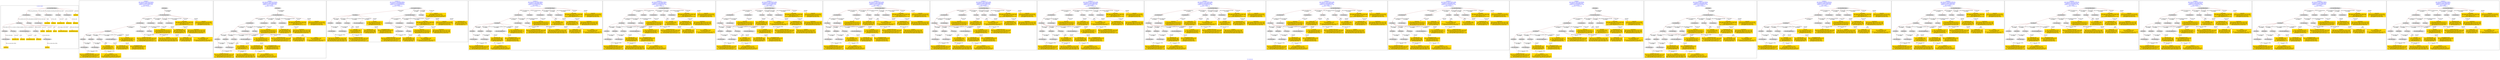 digraph n0 {
fontcolor="blue"
remincross="true"
label="s21-s-met.json"
subgraph cluster_0 {
label="1-correct model"
n2[style="filled",color="white",fillcolor="lightgray",label="E12_Production1"];
n3[style="filled",color="white",fillcolor="lightgray",label="E21_Person1"];
n4[style="filled",color="white",fillcolor="lightgray",label="E55_Type1"];
n5[style="filled",color="white",fillcolor="lightgray",label="E52_Time-Span3"];
n6[style="filled",color="white",fillcolor="lightgray",label="E69_Death1"];
n7[style="filled",color="white",fillcolor="lightgray",label="E74_Group1"];
n8[style="filled",color="white",fillcolor="lightgray",label="E82_Actor_Appellation1"];
n9[style="filled",color="white",fillcolor="lightgray",label="E67_Birth1"];
n10[shape="plaintext",style="filled",fillcolor="gold",label="artistURI"];
n11[style="filled",color="white",fillcolor="lightgray",label="E22_Man-Made_Object1"];
n12[style="filled",color="white",fillcolor="lightgray",label="E35_Title1"];
n13[style="filled",color="white",fillcolor="lightgray",label="E8_Acquisition1"];
n14[style="filled",color="white",fillcolor="lightgray",label="E55_Type2"];
n15[style="filled",color="white",fillcolor="lightgray",label="E54_Dimension1"];
n16[shape="plaintext",style="filled",fillcolor="gold",label="objectURI"];
n17[shape="plaintext",style="filled",fillcolor="gold",label="artworkTitle"];
n18[style="filled",color="white",fillcolor="lightgray",label="E52_Time-Span1"];
n19[shape="plaintext",style="filled",fillcolor="gold",label="birthDate"];
n20[style="filled",color="white",fillcolor="lightgray",label="E52_Time-Span2"];
n21[shape="plaintext",style="filled",fillcolor="gold",label="deathDate"];
n22[shape="plaintext",style="filled",fillcolor="gold",label="dateOfStartOfCreation"];
n23[shape="plaintext",style="filled",fillcolor="gold",label="dateOfEndOfCreation"];
n24[shape="plaintext",style="filled",fillcolor="gold",label="dimensions"];
n25[shape="plaintext",style="filled",fillcolor="gold",label="medium_URI"];
n26[shape="plaintext",style="filled",fillcolor="gold",label="medium"];
n27[shape="plaintext",style="filled",fillcolor="gold",label="classification_URI"];
n28[shape="plaintext",style="filled",fillcolor="gold",label="classification"];
n29[shape="plaintext",style="filled",fillcolor="gold",label="nationality_URI"];
n30[shape="plaintext",style="filled",fillcolor="gold",label="nationality"];
n31[shape="plaintext",style="filled",fillcolor="gold",label="artistAppellationURI"];
n32[shape="plaintext",style="filled",fillcolor="gold",label="artistName"];
n33[shape="plaintext",style="filled",fillcolor="gold",label="creditLine"];
}
subgraph cluster_1 {
label="candidate 0\nlink coherence:0.9655172413793104\nnode coherence:0.9615384615384616\nconfidence:0.45692877096793794\nmapping score:0.517266855279911\ncost:28.99794\n-precision:0.76-recall:0.71"
n35[style="filled",color="white",fillcolor="lightgray",label="E12_Production1"];
n36[style="filled",color="white",fillcolor="lightgray",label="E21_Person1"];
n37[style="filled",color="white",fillcolor="lightgray",label="E52_Time-Span2"];
n38[style="filled",color="white",fillcolor="lightgray",label="E55_Type1"];
n39[style="filled",color="white",fillcolor="lightgray",label="E67_Birth1"];
n40[style="filled",color="white",fillcolor="lightgray",label="E69_Death1"];
n41[style="filled",color="white",fillcolor="lightgray",label="E74_Group1"];
n42[style="filled",color="white",fillcolor="lightgray",label="E82_Actor_Appellation1"];
n43[style="filled",color="white",fillcolor="lightgray",label="E22_Man-Made_Object1"];
n44[style="filled",color="white",fillcolor="lightgray",label="E54_Dimension1"];
n45[style="filled",color="white",fillcolor="lightgray",label="E55_Type2"];
n46[style="filled",color="white",fillcolor="lightgray",label="E8_Acquisition1"];
n47[style="filled",color="white",fillcolor="lightgray",label="E38_Image1"];
n48[style="filled",color="white",fillcolor="lightgray",label="E52_Time-Span1"];
n49[style="filled",color="white",fillcolor="lightgray",label="E52_Time-Span3"];
n50[shape="plaintext",style="filled",fillcolor="gold",label="classification\n[E33_Linguistic_Object,P3_has_note,0.278]\n[E22_Man-Made_Object,P3_has_note,0.268]\n[E73_Information_Object,P3_has_note,0.251]\n[E8_Acquisition,P3_has_note,0.203]"];
n51[shape="plaintext",style="filled",fillcolor="gold",label="artworkTitle\n[E22_Man-Made_Object,P3_has_note,0.314]\n[E73_Information_Object,P3_has_note,0.265]\n[E35_Title,label,0.237]\n[E33_Linguistic_Object,P3_has_note,0.185]"];
n52[shape="plaintext",style="filled",fillcolor="gold",label="nationality\n[E74_Group,label,0.526]\n[E74_Group,classLink,0.303]\n[E55_Type,label,0.1]\n[E21_Person,P3_has_note,0.071]"];
n53[shape="plaintext",style="filled",fillcolor="gold",label="dateOfStartOfCreation\n[E52_Time-Span,P82_at_some_time_within,0.423]\n[E52_Time-Span,P82b_end_of_the_end,0.356]\n[E34_Inscription,P3_has_note,0.127]\n[E52_Time-Span,P82a_begin_of_the_begin,0.094]"];
n54[shape="plaintext",style="filled",fillcolor="gold",label="dimensions\n[E54_Dimension,P3_has_note,0.811]\n[E22_Man-Made_Object,P3_has_note,0.074]\n[E34_Inscription,P3_has_note,0.059]\n[E8_Acquisition,P3_has_note,0.055]"];
n55[shape="plaintext",style="filled",fillcolor="gold",label="dateOfEndOfCreation\n[E52_Time-Span,P82_at_some_time_within,0.423]\n[E52_Time-Span,P82b_end_of_the_end,0.356]\n[E34_Inscription,P3_has_note,0.127]\n[E52_Time-Span,P82a_begin_of_the_begin,0.094]"];
n56[shape="plaintext",style="filled",fillcolor="gold",label="medium_URI\n[E74_Group,classLink,0.338]\n[E55_Type,classLink,0.315]\n[E57_Material,classLink,0.301]\n[E55_Type,label,0.046]"];
n57[shape="plaintext",style="filled",fillcolor="gold",label="birthDate\n[E69_Death,P82_at_some_time_within,0.438]\n[E52_Time-Span,P82b_end_of_the_end,0.28]\n[E52_Time-Span,P82_at_some_time_within,0.162]\n[E52_Time-Span,P82a_begin_of_the_begin,0.12]"];
n58[shape="plaintext",style="filled",fillcolor="gold",label="creditLine\n[E30_Right,P3_has_note,0.455]\n[E8_Acquisition,P3_has_note,0.371]\n[E52_Time-Span,P82_at_some_time_within,0.095]\n[E33_Linguistic_Object,P3_has_note,0.079]"];
n59[shape="plaintext",style="filled",fillcolor="gold",label="objectURI\n[E22_Man-Made_Object,classLink,0.88]\n[E22_Man-Made_Object,P3_has_note,0.043]\n[E38_Image,classLink,0.041]\n[E30_Right,P3_has_note,0.036]"];
n60[shape="plaintext",style="filled",fillcolor="gold",label="nationality_URI\n[E74_Group,classLink,0.683]\n[E55_Type,classLink,0.189]\n[E57_Material,classLink,0.089]\n[E55_Type,label,0.039]"];
n61[shape="plaintext",style="filled",fillcolor="gold",label="medium\n[E57_Material,label,0.309]\n[E55_Type,label,0.29]\n[E29_Design_or_Procedure,P3_has_note,0.225]\n[E12_Production,P3_has_note,0.176]"];
n62[shape="plaintext",style="filled",fillcolor="gold",label="classification_URI\n[E55_Type,classLink,0.616]\n[E74_Group,classLink,0.139]\n[E57_Material,classLink,0.124]\n[E55_Type,label,0.121]"];
n63[shape="plaintext",style="filled",fillcolor="gold",label="artistAppellationURI\n[E82_Actor_Appellation,classLink,0.59]\n[E21_Person,classLink,0.374]\n[E39_Actor,classLink,0.029]\n[E30_Right,P3_has_note,0.008]"];
n64[shape="plaintext",style="filled",fillcolor="gold",label="artistURI\n[E21_Person,classLink,0.405]\n[E82_Actor_Appellation,classLink,0.337]\n[E39_Actor,classLink,0.205]\n[E30_Right,P3_has_note,0.053]"];
}
subgraph cluster_2 {
label="candidate 1\nlink coherence:0.9655172413793104\nnode coherence:0.9615384615384616\nconfidence:0.45692877096793794\nmapping score:0.517266855279911\ncost:127.99794\n-precision:0.76-recall:0.71"
n66[style="filled",color="white",fillcolor="lightgray",label="E12_Production1"];
n67[style="filled",color="white",fillcolor="lightgray",label="E21_Person1"];
n68[style="filled",color="white",fillcolor="lightgray",label="E52_Time-Span2"];
n69[style="filled",color="white",fillcolor="lightgray",label="E55_Type1"];
n70[style="filled",color="white",fillcolor="lightgray",label="E67_Birth1"];
n71[style="filled",color="white",fillcolor="lightgray",label="E69_Death1"];
n72[style="filled",color="white",fillcolor="lightgray",label="E74_Group1"];
n73[style="filled",color="white",fillcolor="lightgray",label="E82_Actor_Appellation1"];
n74[style="filled",color="white",fillcolor="lightgray",label="E22_Man-Made_Object1"];
n75[style="filled",color="white",fillcolor="lightgray",label="E54_Dimension1"];
n76[style="filled",color="white",fillcolor="lightgray",label="E55_Type2"];
n77[style="filled",color="white",fillcolor="lightgray",label="E8_Acquisition1"];
n78[style="filled",color="white",fillcolor="lightgray",label="E38_Image1"];
n79[style="filled",color="white",fillcolor="lightgray",label="E52_Time-Span1"];
n80[style="filled",color="white",fillcolor="lightgray",label="E52_Time-Span3"];
n81[shape="plaintext",style="filled",fillcolor="gold",label="classification\n[E33_Linguistic_Object,P3_has_note,0.278]\n[E22_Man-Made_Object,P3_has_note,0.268]\n[E73_Information_Object,P3_has_note,0.251]\n[E8_Acquisition,P3_has_note,0.203]"];
n82[shape="plaintext",style="filled",fillcolor="gold",label="artworkTitle\n[E22_Man-Made_Object,P3_has_note,0.314]\n[E73_Information_Object,P3_has_note,0.265]\n[E35_Title,label,0.237]\n[E33_Linguistic_Object,P3_has_note,0.185]"];
n83[shape="plaintext",style="filled",fillcolor="gold",label="nationality\n[E74_Group,label,0.526]\n[E74_Group,classLink,0.303]\n[E55_Type,label,0.1]\n[E21_Person,P3_has_note,0.071]"];
n84[shape="plaintext",style="filled",fillcolor="gold",label="dateOfEndOfCreation\n[E52_Time-Span,P82_at_some_time_within,0.423]\n[E52_Time-Span,P82b_end_of_the_end,0.356]\n[E34_Inscription,P3_has_note,0.127]\n[E52_Time-Span,P82a_begin_of_the_begin,0.094]"];
n85[shape="plaintext",style="filled",fillcolor="gold",label="dimensions\n[E54_Dimension,P3_has_note,0.811]\n[E22_Man-Made_Object,P3_has_note,0.074]\n[E34_Inscription,P3_has_note,0.059]\n[E8_Acquisition,P3_has_note,0.055]"];
n86[shape="plaintext",style="filled",fillcolor="gold",label="dateOfStartOfCreation\n[E52_Time-Span,P82_at_some_time_within,0.423]\n[E52_Time-Span,P82b_end_of_the_end,0.356]\n[E34_Inscription,P3_has_note,0.127]\n[E52_Time-Span,P82a_begin_of_the_begin,0.094]"];
n87[shape="plaintext",style="filled",fillcolor="gold",label="medium_URI\n[E74_Group,classLink,0.338]\n[E55_Type,classLink,0.315]\n[E57_Material,classLink,0.301]\n[E55_Type,label,0.046]"];
n88[shape="plaintext",style="filled",fillcolor="gold",label="creditLine\n[E30_Right,P3_has_note,0.455]\n[E8_Acquisition,P3_has_note,0.371]\n[E52_Time-Span,P82_at_some_time_within,0.095]\n[E33_Linguistic_Object,P3_has_note,0.079]"];
n89[shape="plaintext",style="filled",fillcolor="gold",label="objectURI\n[E22_Man-Made_Object,classLink,0.88]\n[E22_Man-Made_Object,P3_has_note,0.043]\n[E38_Image,classLink,0.041]\n[E30_Right,P3_has_note,0.036]"];
n90[shape="plaintext",style="filled",fillcolor="gold",label="nationality_URI\n[E74_Group,classLink,0.683]\n[E55_Type,classLink,0.189]\n[E57_Material,classLink,0.089]\n[E55_Type,label,0.039]"];
n91[shape="plaintext",style="filled",fillcolor="gold",label="birthDate\n[E69_Death,P82_at_some_time_within,0.438]\n[E52_Time-Span,P82b_end_of_the_end,0.28]\n[E52_Time-Span,P82_at_some_time_within,0.162]\n[E52_Time-Span,P82a_begin_of_the_begin,0.12]"];
n92[shape="plaintext",style="filled",fillcolor="gold",label="medium\n[E57_Material,label,0.309]\n[E55_Type,label,0.29]\n[E29_Design_or_Procedure,P3_has_note,0.225]\n[E12_Production,P3_has_note,0.176]"];
n93[shape="plaintext",style="filled",fillcolor="gold",label="classification_URI\n[E55_Type,classLink,0.616]\n[E74_Group,classLink,0.139]\n[E57_Material,classLink,0.124]\n[E55_Type,label,0.121]"];
n94[shape="plaintext",style="filled",fillcolor="gold",label="artistAppellationURI\n[E82_Actor_Appellation,classLink,0.59]\n[E21_Person,classLink,0.374]\n[E39_Actor,classLink,0.029]\n[E30_Right,P3_has_note,0.008]"];
n95[shape="plaintext",style="filled",fillcolor="gold",label="artistURI\n[E21_Person,classLink,0.405]\n[E82_Actor_Appellation,classLink,0.337]\n[E39_Actor,classLink,0.205]\n[E30_Right,P3_has_note,0.053]"];
}
subgraph cluster_3 {
label="candidate 10\nlink coherence:0.9310344827586207\nnode coherence:0.9629629629629629\nconfidence:0.44797454086339167\nmapping score:0.5036458346087849\ncost:28.99833\n-precision:0.72-recall:0.68"
n97[style="filled",color="white",fillcolor="lightgray",label="E12_Production1"];
n98[style="filled",color="white",fillcolor="lightgray",label="E52_Time-Span2"];
n99[style="filled",color="white",fillcolor="lightgray",label="E55_Type1"];
n100[style="filled",color="white",fillcolor="lightgray",label="E21_Person1"];
n101[style="filled",color="white",fillcolor="lightgray",label="E67_Birth1"];
n102[style="filled",color="white",fillcolor="lightgray",label="E69_Death1"];
n103[style="filled",color="white",fillcolor="lightgray",label="E74_Group1"];
n104[style="filled",color="white",fillcolor="lightgray",label="E82_Actor_Appellation1"];
n105[style="filled",color="white",fillcolor="lightgray",label="E22_Man-Made_Object1"];
n106[style="filled",color="white",fillcolor="lightgray",label="E54_Dimension1"];
n107[style="filled",color="white",fillcolor="lightgray",label="E8_Acquisition1"];
n108[style="filled",color="white",fillcolor="lightgray",label="E33_Linguistic_Object2"];
n109[style="filled",color="white",fillcolor="lightgray",label="E55_Type2"];
n110[style="filled",color="white",fillcolor="lightgray",label="E52_Time-Span1"];
n111[style="filled",color="white",fillcolor="lightgray",label="E52_Time-Span3"];
n112[shape="plaintext",style="filled",fillcolor="gold",label="classification\n[E33_Linguistic_Object,P3_has_note,0.278]\n[E22_Man-Made_Object,P3_has_note,0.268]\n[E73_Information_Object,P3_has_note,0.251]\n[E8_Acquisition,P3_has_note,0.203]"];
n113[shape="plaintext",style="filled",fillcolor="gold",label="creditLine\n[E30_Right,P3_has_note,0.455]\n[E8_Acquisition,P3_has_note,0.371]\n[E52_Time-Span,P82_at_some_time_within,0.095]\n[E33_Linguistic_Object,P3_has_note,0.079]"];
n114[shape="plaintext",style="filled",fillcolor="gold",label="artworkTitle\n[E22_Man-Made_Object,P3_has_note,0.314]\n[E73_Information_Object,P3_has_note,0.265]\n[E35_Title,label,0.237]\n[E33_Linguistic_Object,P3_has_note,0.185]"];
n115[shape="plaintext",style="filled",fillcolor="gold",label="nationality\n[E74_Group,label,0.526]\n[E74_Group,classLink,0.303]\n[E55_Type,label,0.1]\n[E21_Person,P3_has_note,0.071]"];
n116[shape="plaintext",style="filled",fillcolor="gold",label="dateOfStartOfCreation\n[E52_Time-Span,P82_at_some_time_within,0.423]\n[E52_Time-Span,P82b_end_of_the_end,0.356]\n[E34_Inscription,P3_has_note,0.127]\n[E52_Time-Span,P82a_begin_of_the_begin,0.094]"];
n117[shape="plaintext",style="filled",fillcolor="gold",label="dimensions\n[E54_Dimension,P3_has_note,0.811]\n[E22_Man-Made_Object,P3_has_note,0.074]\n[E34_Inscription,P3_has_note,0.059]\n[E8_Acquisition,P3_has_note,0.055]"];
n118[shape="plaintext",style="filled",fillcolor="gold",label="birthDate\n[E69_Death,P82_at_some_time_within,0.438]\n[E52_Time-Span,P82b_end_of_the_end,0.28]\n[E52_Time-Span,P82_at_some_time_within,0.162]\n[E52_Time-Span,P82a_begin_of_the_begin,0.12]"];
n119[shape="plaintext",style="filled",fillcolor="gold",label="medium_URI\n[E74_Group,classLink,0.338]\n[E55_Type,classLink,0.315]\n[E57_Material,classLink,0.301]\n[E55_Type,label,0.046]"];
n120[shape="plaintext",style="filled",fillcolor="gold",label="dateOfEndOfCreation\n[E52_Time-Span,P82_at_some_time_within,0.423]\n[E52_Time-Span,P82b_end_of_the_end,0.356]\n[E34_Inscription,P3_has_note,0.127]\n[E52_Time-Span,P82a_begin_of_the_begin,0.094]"];
n121[shape="plaintext",style="filled",fillcolor="gold",label="objectURI\n[E22_Man-Made_Object,classLink,0.88]\n[E22_Man-Made_Object,P3_has_note,0.043]\n[E38_Image,classLink,0.041]\n[E30_Right,P3_has_note,0.036]"];
n122[shape="plaintext",style="filled",fillcolor="gold",label="nationality_URI\n[E74_Group,classLink,0.683]\n[E55_Type,classLink,0.189]\n[E57_Material,classLink,0.089]\n[E55_Type,label,0.039]"];
n123[shape="plaintext",style="filled",fillcolor="gold",label="medium\n[E57_Material,label,0.309]\n[E55_Type,label,0.29]\n[E29_Design_or_Procedure,P3_has_note,0.225]\n[E12_Production,P3_has_note,0.176]"];
n124[shape="plaintext",style="filled",fillcolor="gold",label="classification_URI\n[E55_Type,classLink,0.616]\n[E74_Group,classLink,0.139]\n[E57_Material,classLink,0.124]\n[E55_Type,label,0.121]"];
n125[shape="plaintext",style="filled",fillcolor="gold",label="artistAppellationURI\n[E82_Actor_Appellation,classLink,0.59]\n[E21_Person,classLink,0.374]\n[E39_Actor,classLink,0.029]\n[E30_Right,P3_has_note,0.008]"];
n126[shape="plaintext",style="filled",fillcolor="gold",label="artistURI\n[E21_Person,classLink,0.405]\n[E82_Actor_Appellation,classLink,0.337]\n[E39_Actor,classLink,0.205]\n[E30_Right,P3_has_note,0.053]"];
}
subgraph cluster_4 {
label="candidate 11\nlink coherence:0.9310344827586207\nnode coherence:0.9615384615384616\nconfidence:0.4285382083514541\nmapping score:0.5078033344077496\ncost:28.99811\n-precision:0.72-recall:0.68"
n128[style="filled",color="white",fillcolor="lightgray",label="E12_Production1"];
n129[style="filled",color="white",fillcolor="lightgray",label="E21_Person1"];
n130[style="filled",color="white",fillcolor="lightgray",label="E52_Time-Span2"];
n131[style="filled",color="white",fillcolor="lightgray",label="E55_Type1"];
n132[style="filled",color="white",fillcolor="lightgray",label="E67_Birth1"];
n133[style="filled",color="white",fillcolor="lightgray",label="E69_Death1"];
n134[style="filled",color="white",fillcolor="lightgray",label="E74_Group1"];
n135[style="filled",color="white",fillcolor="lightgray",label="E82_Actor_Appellation1"];
n136[style="filled",color="white",fillcolor="lightgray",label="E22_Man-Made_Object1"];
n137[style="filled",color="white",fillcolor="lightgray",label="E38_Image1"];
n138[style="filled",color="white",fillcolor="lightgray",label="E54_Dimension1"];
n139[style="filled",color="white",fillcolor="lightgray",label="E55_Type2"];
n140[style="filled",color="white",fillcolor="lightgray",label="E8_Acquisition1"];
n141[style="filled",color="white",fillcolor="lightgray",label="E52_Time-Span1"];
n142[style="filled",color="white",fillcolor="lightgray",label="E52_Time-Span3"];
n143[shape="plaintext",style="filled",fillcolor="gold",label="classification\n[E33_Linguistic_Object,P3_has_note,0.278]\n[E22_Man-Made_Object,P3_has_note,0.268]\n[E73_Information_Object,P3_has_note,0.251]\n[E8_Acquisition,P3_has_note,0.203]"];
n144[shape="plaintext",style="filled",fillcolor="gold",label="artworkTitle\n[E22_Man-Made_Object,P3_has_note,0.314]\n[E73_Information_Object,P3_has_note,0.265]\n[E35_Title,label,0.237]\n[E33_Linguistic_Object,P3_has_note,0.185]"];
n145[shape="plaintext",style="filled",fillcolor="gold",label="dateOfStartOfCreation\n[E52_Time-Span,P82_at_some_time_within,0.423]\n[E52_Time-Span,P82b_end_of_the_end,0.356]\n[E34_Inscription,P3_has_note,0.127]\n[E52_Time-Span,P82a_begin_of_the_begin,0.094]"];
n146[shape="plaintext",style="filled",fillcolor="gold",label="nationality\n[E74_Group,label,0.526]\n[E74_Group,classLink,0.303]\n[E55_Type,label,0.1]\n[E21_Person,P3_has_note,0.071]"];
n147[shape="plaintext",style="filled",fillcolor="gold",label="dimensions\n[E54_Dimension,P3_has_note,0.811]\n[E22_Man-Made_Object,P3_has_note,0.074]\n[E34_Inscription,P3_has_note,0.059]\n[E8_Acquisition,P3_has_note,0.055]"];
n148[shape="plaintext",style="filled",fillcolor="gold",label="dateOfEndOfCreation\n[E52_Time-Span,P82_at_some_time_within,0.423]\n[E52_Time-Span,P82b_end_of_the_end,0.356]\n[E34_Inscription,P3_has_note,0.127]\n[E52_Time-Span,P82a_begin_of_the_begin,0.094]"];
n149[shape="plaintext",style="filled",fillcolor="gold",label="medium_URI\n[E74_Group,classLink,0.338]\n[E55_Type,classLink,0.315]\n[E57_Material,classLink,0.301]\n[E55_Type,label,0.046]"];
n150[shape="plaintext",style="filled",fillcolor="gold",label="birthDate\n[E69_Death,P82_at_some_time_within,0.438]\n[E52_Time-Span,P82b_end_of_the_end,0.28]\n[E52_Time-Span,P82_at_some_time_within,0.162]\n[E52_Time-Span,P82a_begin_of_the_begin,0.12]"];
n151[shape="plaintext",style="filled",fillcolor="gold",label="creditLine\n[E30_Right,P3_has_note,0.455]\n[E8_Acquisition,P3_has_note,0.371]\n[E52_Time-Span,P82_at_some_time_within,0.095]\n[E33_Linguistic_Object,P3_has_note,0.079]"];
n152[shape="plaintext",style="filled",fillcolor="gold",label="objectURI\n[E22_Man-Made_Object,classLink,0.88]\n[E22_Man-Made_Object,P3_has_note,0.043]\n[E38_Image,classLink,0.041]\n[E30_Right,P3_has_note,0.036]"];
n153[shape="plaintext",style="filled",fillcolor="gold",label="nationality_URI\n[E74_Group,classLink,0.683]\n[E55_Type,classLink,0.189]\n[E57_Material,classLink,0.089]\n[E55_Type,label,0.039]"];
n154[shape="plaintext",style="filled",fillcolor="gold",label="medium\n[E57_Material,label,0.309]\n[E55_Type,label,0.29]\n[E29_Design_or_Procedure,P3_has_note,0.225]\n[E12_Production,P3_has_note,0.176]"];
n155[shape="plaintext",style="filled",fillcolor="gold",label="classification_URI\n[E55_Type,classLink,0.616]\n[E74_Group,classLink,0.139]\n[E57_Material,classLink,0.124]\n[E55_Type,label,0.121]"];
n156[shape="plaintext",style="filled",fillcolor="gold",label="artistAppellationURI\n[E82_Actor_Appellation,classLink,0.59]\n[E21_Person,classLink,0.374]\n[E39_Actor,classLink,0.029]\n[E30_Right,P3_has_note,0.008]"];
n157[shape="plaintext",style="filled",fillcolor="gold",label="artistURI\n[E21_Person,classLink,0.405]\n[E82_Actor_Appellation,classLink,0.337]\n[E39_Actor,classLink,0.205]\n[E30_Right,P3_has_note,0.053]"];
}
subgraph cluster_5 {
label="candidate 12\nlink coherence:0.9310344827586207\nnode coherence:0.9615384615384616\nconfidence:0.4285382083514541\nmapping score:0.5078033344077496\ncost:127.99811\n-precision:0.72-recall:0.68"
n159[style="filled",color="white",fillcolor="lightgray",label="E12_Production1"];
n160[style="filled",color="white",fillcolor="lightgray",label="E21_Person1"];
n161[style="filled",color="white",fillcolor="lightgray",label="E52_Time-Span2"];
n162[style="filled",color="white",fillcolor="lightgray",label="E55_Type1"];
n163[style="filled",color="white",fillcolor="lightgray",label="E67_Birth1"];
n164[style="filled",color="white",fillcolor="lightgray",label="E69_Death1"];
n165[style="filled",color="white",fillcolor="lightgray",label="E74_Group1"];
n166[style="filled",color="white",fillcolor="lightgray",label="E82_Actor_Appellation1"];
n167[style="filled",color="white",fillcolor="lightgray",label="E22_Man-Made_Object1"];
n168[style="filled",color="white",fillcolor="lightgray",label="E38_Image1"];
n169[style="filled",color="white",fillcolor="lightgray",label="E54_Dimension1"];
n170[style="filled",color="white",fillcolor="lightgray",label="E55_Type2"];
n171[style="filled",color="white",fillcolor="lightgray",label="E8_Acquisition1"];
n172[style="filled",color="white",fillcolor="lightgray",label="E52_Time-Span1"];
n173[style="filled",color="white",fillcolor="lightgray",label="E52_Time-Span3"];
n174[shape="plaintext",style="filled",fillcolor="gold",label="classification\n[E33_Linguistic_Object,P3_has_note,0.278]\n[E22_Man-Made_Object,P3_has_note,0.268]\n[E73_Information_Object,P3_has_note,0.251]\n[E8_Acquisition,P3_has_note,0.203]"];
n175[shape="plaintext",style="filled",fillcolor="gold",label="artworkTitle\n[E22_Man-Made_Object,P3_has_note,0.314]\n[E73_Information_Object,P3_has_note,0.265]\n[E35_Title,label,0.237]\n[E33_Linguistic_Object,P3_has_note,0.185]"];
n176[shape="plaintext",style="filled",fillcolor="gold",label="dateOfEndOfCreation\n[E52_Time-Span,P82_at_some_time_within,0.423]\n[E52_Time-Span,P82b_end_of_the_end,0.356]\n[E34_Inscription,P3_has_note,0.127]\n[E52_Time-Span,P82a_begin_of_the_begin,0.094]"];
n177[shape="plaintext",style="filled",fillcolor="gold",label="nationality\n[E74_Group,label,0.526]\n[E74_Group,classLink,0.303]\n[E55_Type,label,0.1]\n[E21_Person,P3_has_note,0.071]"];
n178[shape="plaintext",style="filled",fillcolor="gold",label="dimensions\n[E54_Dimension,P3_has_note,0.811]\n[E22_Man-Made_Object,P3_has_note,0.074]\n[E34_Inscription,P3_has_note,0.059]\n[E8_Acquisition,P3_has_note,0.055]"];
n179[shape="plaintext",style="filled",fillcolor="gold",label="dateOfStartOfCreation\n[E52_Time-Span,P82_at_some_time_within,0.423]\n[E52_Time-Span,P82b_end_of_the_end,0.356]\n[E34_Inscription,P3_has_note,0.127]\n[E52_Time-Span,P82a_begin_of_the_begin,0.094]"];
n180[shape="plaintext",style="filled",fillcolor="gold",label="medium_URI\n[E74_Group,classLink,0.338]\n[E55_Type,classLink,0.315]\n[E57_Material,classLink,0.301]\n[E55_Type,label,0.046]"];
n181[shape="plaintext",style="filled",fillcolor="gold",label="creditLine\n[E30_Right,P3_has_note,0.455]\n[E8_Acquisition,P3_has_note,0.371]\n[E52_Time-Span,P82_at_some_time_within,0.095]\n[E33_Linguistic_Object,P3_has_note,0.079]"];
n182[shape="plaintext",style="filled",fillcolor="gold",label="objectURI\n[E22_Man-Made_Object,classLink,0.88]\n[E22_Man-Made_Object,P3_has_note,0.043]\n[E38_Image,classLink,0.041]\n[E30_Right,P3_has_note,0.036]"];
n183[shape="plaintext",style="filled",fillcolor="gold",label="nationality_URI\n[E74_Group,classLink,0.683]\n[E55_Type,classLink,0.189]\n[E57_Material,classLink,0.089]\n[E55_Type,label,0.039]"];
n184[shape="plaintext",style="filled",fillcolor="gold",label="birthDate\n[E69_Death,P82_at_some_time_within,0.438]\n[E52_Time-Span,P82b_end_of_the_end,0.28]\n[E52_Time-Span,P82_at_some_time_within,0.162]\n[E52_Time-Span,P82a_begin_of_the_begin,0.12]"];
n185[shape="plaintext",style="filled",fillcolor="gold",label="medium\n[E57_Material,label,0.309]\n[E55_Type,label,0.29]\n[E29_Design_or_Procedure,P3_has_note,0.225]\n[E12_Production,P3_has_note,0.176]"];
n186[shape="plaintext",style="filled",fillcolor="gold",label="classification_URI\n[E55_Type,classLink,0.616]\n[E74_Group,classLink,0.139]\n[E57_Material,classLink,0.124]\n[E55_Type,label,0.121]"];
n187[shape="plaintext",style="filled",fillcolor="gold",label="artistAppellationURI\n[E82_Actor_Appellation,classLink,0.59]\n[E21_Person,classLink,0.374]\n[E39_Actor,classLink,0.029]\n[E30_Right,P3_has_note,0.008]"];
n188[shape="plaintext",style="filled",fillcolor="gold",label="artistURI\n[E21_Person,classLink,0.405]\n[E82_Actor_Appellation,classLink,0.337]\n[E39_Actor,classLink,0.205]\n[E30_Right,P3_has_note,0.053]"];
}
subgraph cluster_6 {
label="candidate 13\nlink coherence:0.9285714285714286\nnode coherence:0.9615384615384616\nconfidence:0.45692877096793794\nmapping score:0.517266855279911\ncost:27.99819\n-precision:0.75-recall:0.68"
n190[style="filled",color="white",fillcolor="lightgray",label="E12_Production1"];
n191[style="filled",color="white",fillcolor="lightgray",label="E21_Person1"];
n192[style="filled",color="white",fillcolor="lightgray",label="E52_Time-Span2"];
n193[style="filled",color="white",fillcolor="lightgray",label="E67_Birth1"];
n194[style="filled",color="white",fillcolor="lightgray",label="E69_Death1"];
n195[style="filled",color="white",fillcolor="lightgray",label="E74_Group1"];
n196[style="filled",color="white",fillcolor="lightgray",label="E82_Actor_Appellation1"];
n197[style="filled",color="white",fillcolor="lightgray",label="E22_Man-Made_Object1"];
n198[style="filled",color="white",fillcolor="lightgray",label="E54_Dimension1"];
n199[style="filled",color="white",fillcolor="lightgray",label="E55_Type1"];
n200[style="filled",color="white",fillcolor="lightgray",label="E55_Type2"];
n201[style="filled",color="white",fillcolor="lightgray",label="E8_Acquisition1"];
n202[style="filled",color="white",fillcolor="lightgray",label="E52_Time-Span1"];
n203[style="filled",color="white",fillcolor="lightgray",label="E52_Time-Span3"];
n204[shape="plaintext",style="filled",fillcolor="gold",label="classification\n[E33_Linguistic_Object,P3_has_note,0.278]\n[E22_Man-Made_Object,P3_has_note,0.268]\n[E73_Information_Object,P3_has_note,0.251]\n[E8_Acquisition,P3_has_note,0.203]"];
n205[shape="plaintext",style="filled",fillcolor="gold",label="artworkTitle\n[E22_Man-Made_Object,P3_has_note,0.314]\n[E73_Information_Object,P3_has_note,0.265]\n[E35_Title,label,0.237]\n[E33_Linguistic_Object,P3_has_note,0.185]"];
n206[shape="plaintext",style="filled",fillcolor="gold",label="nationality\n[E74_Group,label,0.526]\n[E74_Group,classLink,0.303]\n[E55_Type,label,0.1]\n[E21_Person,P3_has_note,0.071]"];
n207[shape="plaintext",style="filled",fillcolor="gold",label="dateOfStartOfCreation\n[E52_Time-Span,P82_at_some_time_within,0.423]\n[E52_Time-Span,P82b_end_of_the_end,0.356]\n[E34_Inscription,P3_has_note,0.127]\n[E52_Time-Span,P82a_begin_of_the_begin,0.094]"];
n208[shape="plaintext",style="filled",fillcolor="gold",label="dimensions\n[E54_Dimension,P3_has_note,0.811]\n[E22_Man-Made_Object,P3_has_note,0.074]\n[E34_Inscription,P3_has_note,0.059]\n[E8_Acquisition,P3_has_note,0.055]"];
n209[shape="plaintext",style="filled",fillcolor="gold",label="dateOfEndOfCreation\n[E52_Time-Span,P82_at_some_time_within,0.423]\n[E52_Time-Span,P82b_end_of_the_end,0.356]\n[E34_Inscription,P3_has_note,0.127]\n[E52_Time-Span,P82a_begin_of_the_begin,0.094]"];
n210[shape="plaintext",style="filled",fillcolor="gold",label="medium_URI\n[E74_Group,classLink,0.338]\n[E55_Type,classLink,0.315]\n[E57_Material,classLink,0.301]\n[E55_Type,label,0.046]"];
n211[shape="plaintext",style="filled",fillcolor="gold",label="birthDate\n[E69_Death,P82_at_some_time_within,0.438]\n[E52_Time-Span,P82b_end_of_the_end,0.28]\n[E52_Time-Span,P82_at_some_time_within,0.162]\n[E52_Time-Span,P82a_begin_of_the_begin,0.12]"];
n212[shape="plaintext",style="filled",fillcolor="gold",label="creditLine\n[E30_Right,P3_has_note,0.455]\n[E8_Acquisition,P3_has_note,0.371]\n[E52_Time-Span,P82_at_some_time_within,0.095]\n[E33_Linguistic_Object,P3_has_note,0.079]"];
n213[shape="plaintext",style="filled",fillcolor="gold",label="objectURI\n[E22_Man-Made_Object,classLink,0.88]\n[E22_Man-Made_Object,P3_has_note,0.043]\n[E38_Image,classLink,0.041]\n[E30_Right,P3_has_note,0.036]"];
n214[shape="plaintext",style="filled",fillcolor="gold",label="nationality_URI\n[E74_Group,classLink,0.683]\n[E55_Type,classLink,0.189]\n[E57_Material,classLink,0.089]\n[E55_Type,label,0.039]"];
n215[shape="plaintext",style="filled",fillcolor="gold",label="medium\n[E57_Material,label,0.309]\n[E55_Type,label,0.29]\n[E29_Design_or_Procedure,P3_has_note,0.225]\n[E12_Production,P3_has_note,0.176]"];
n216[shape="plaintext",style="filled",fillcolor="gold",label="classification_URI\n[E55_Type,classLink,0.616]\n[E74_Group,classLink,0.139]\n[E57_Material,classLink,0.124]\n[E55_Type,label,0.121]"];
n217[shape="plaintext",style="filled",fillcolor="gold",label="artistAppellationURI\n[E82_Actor_Appellation,classLink,0.59]\n[E21_Person,classLink,0.374]\n[E39_Actor,classLink,0.029]\n[E30_Right,P3_has_note,0.008]"];
n218[shape="plaintext",style="filled",fillcolor="gold",label="artistURI\n[E21_Person,classLink,0.405]\n[E82_Actor_Appellation,classLink,0.337]\n[E39_Actor,classLink,0.205]\n[E30_Right,P3_has_note,0.053]"];
}
subgraph cluster_7 {
label="candidate 14\nlink coherence:0.9285714285714286\nnode coherence:0.9615384615384616\nconfidence:0.45692877096793794\nmapping score:0.517266855279911\ncost:27.99822\n-precision:0.75-recall:0.68"
n220[style="filled",color="white",fillcolor="lightgray",label="E12_Production1"];
n221[style="filled",color="white",fillcolor="lightgray",label="E21_Person1"];
n222[style="filled",color="white",fillcolor="lightgray",label="E52_Time-Span2"];
n223[style="filled",color="white",fillcolor="lightgray",label="E67_Birth1"];
n224[style="filled",color="white",fillcolor="lightgray",label="E69_Death1"];
n225[style="filled",color="white",fillcolor="lightgray",label="E74_Group1"];
n226[style="filled",color="white",fillcolor="lightgray",label="E82_Actor_Appellation1"];
n227[style="filled",color="white",fillcolor="lightgray",label="E22_Man-Made_Object1"];
n228[style="filled",color="white",fillcolor="lightgray",label="E54_Dimension1"];
n229[style="filled",color="white",fillcolor="lightgray",label="E55_Type1"];
n230[style="filled",color="white",fillcolor="lightgray",label="E55_Type2"];
n231[style="filled",color="white",fillcolor="lightgray",label="E8_Acquisition1"];
n232[style="filled",color="white",fillcolor="lightgray",label="E52_Time-Span1"];
n233[style="filled",color="white",fillcolor="lightgray",label="E52_Time-Span3"];
n234[shape="plaintext",style="filled",fillcolor="gold",label="classification\n[E33_Linguistic_Object,P3_has_note,0.278]\n[E22_Man-Made_Object,P3_has_note,0.268]\n[E73_Information_Object,P3_has_note,0.251]\n[E8_Acquisition,P3_has_note,0.203]"];
n235[shape="plaintext",style="filled",fillcolor="gold",label="artworkTitle\n[E22_Man-Made_Object,P3_has_note,0.314]\n[E73_Information_Object,P3_has_note,0.265]\n[E35_Title,label,0.237]\n[E33_Linguistic_Object,P3_has_note,0.185]"];
n236[shape="plaintext",style="filled",fillcolor="gold",label="nationality\n[E74_Group,label,0.526]\n[E74_Group,classLink,0.303]\n[E55_Type,label,0.1]\n[E21_Person,P3_has_note,0.071]"];
n237[shape="plaintext",style="filled",fillcolor="gold",label="dateOfStartOfCreation\n[E52_Time-Span,P82_at_some_time_within,0.423]\n[E52_Time-Span,P82b_end_of_the_end,0.356]\n[E34_Inscription,P3_has_note,0.127]\n[E52_Time-Span,P82a_begin_of_the_begin,0.094]"];
n238[shape="plaintext",style="filled",fillcolor="gold",label="dimensions\n[E54_Dimension,P3_has_note,0.811]\n[E22_Man-Made_Object,P3_has_note,0.074]\n[E34_Inscription,P3_has_note,0.059]\n[E8_Acquisition,P3_has_note,0.055]"];
n239[shape="plaintext",style="filled",fillcolor="gold",label="dateOfEndOfCreation\n[E52_Time-Span,P82_at_some_time_within,0.423]\n[E52_Time-Span,P82b_end_of_the_end,0.356]\n[E34_Inscription,P3_has_note,0.127]\n[E52_Time-Span,P82a_begin_of_the_begin,0.094]"];
n240[shape="plaintext",style="filled",fillcolor="gold",label="medium_URI\n[E74_Group,classLink,0.338]\n[E55_Type,classLink,0.315]\n[E57_Material,classLink,0.301]\n[E55_Type,label,0.046]"];
n241[shape="plaintext",style="filled",fillcolor="gold",label="birthDate\n[E69_Death,P82_at_some_time_within,0.438]\n[E52_Time-Span,P82b_end_of_the_end,0.28]\n[E52_Time-Span,P82_at_some_time_within,0.162]\n[E52_Time-Span,P82a_begin_of_the_begin,0.12]"];
n242[shape="plaintext",style="filled",fillcolor="gold",label="creditLine\n[E30_Right,P3_has_note,0.455]\n[E8_Acquisition,P3_has_note,0.371]\n[E52_Time-Span,P82_at_some_time_within,0.095]\n[E33_Linguistic_Object,P3_has_note,0.079]"];
n243[shape="plaintext",style="filled",fillcolor="gold",label="objectURI\n[E22_Man-Made_Object,classLink,0.88]\n[E22_Man-Made_Object,P3_has_note,0.043]\n[E38_Image,classLink,0.041]\n[E30_Right,P3_has_note,0.036]"];
n244[shape="plaintext",style="filled",fillcolor="gold",label="nationality_URI\n[E74_Group,classLink,0.683]\n[E55_Type,classLink,0.189]\n[E57_Material,classLink,0.089]\n[E55_Type,label,0.039]"];
n245[shape="plaintext",style="filled",fillcolor="gold",label="medium\n[E57_Material,label,0.309]\n[E55_Type,label,0.29]\n[E29_Design_or_Procedure,P3_has_note,0.225]\n[E12_Production,P3_has_note,0.176]"];
n246[shape="plaintext",style="filled",fillcolor="gold",label="classification_URI\n[E55_Type,classLink,0.616]\n[E74_Group,classLink,0.139]\n[E57_Material,classLink,0.124]\n[E55_Type,label,0.121]"];
n247[shape="plaintext",style="filled",fillcolor="gold",label="artistAppellationURI\n[E82_Actor_Appellation,classLink,0.59]\n[E21_Person,classLink,0.374]\n[E39_Actor,classLink,0.029]\n[E30_Right,P3_has_note,0.008]"];
n248[shape="plaintext",style="filled",fillcolor="gold",label="artistURI\n[E21_Person,classLink,0.405]\n[E82_Actor_Appellation,classLink,0.337]\n[E39_Actor,classLink,0.205]\n[E30_Right,P3_has_note,0.053]"];
}
subgraph cluster_8 {
label="candidate 15\nlink coherence:0.9285714285714286\nnode coherence:0.9615384615384616\nconfidence:0.45692877096793794\nmapping score:0.517266855279911\ncost:126.99819\n-precision:0.75-recall:0.68"
n250[style="filled",color="white",fillcolor="lightgray",label="E12_Production1"];
n251[style="filled",color="white",fillcolor="lightgray",label="E21_Person1"];
n252[style="filled",color="white",fillcolor="lightgray",label="E52_Time-Span2"];
n253[style="filled",color="white",fillcolor="lightgray",label="E67_Birth1"];
n254[style="filled",color="white",fillcolor="lightgray",label="E69_Death1"];
n255[style="filled",color="white",fillcolor="lightgray",label="E74_Group1"];
n256[style="filled",color="white",fillcolor="lightgray",label="E82_Actor_Appellation1"];
n257[style="filled",color="white",fillcolor="lightgray",label="E22_Man-Made_Object1"];
n258[style="filled",color="white",fillcolor="lightgray",label="E54_Dimension1"];
n259[style="filled",color="white",fillcolor="lightgray",label="E55_Type1"];
n260[style="filled",color="white",fillcolor="lightgray",label="E55_Type2"];
n261[style="filled",color="white",fillcolor="lightgray",label="E8_Acquisition1"];
n262[style="filled",color="white",fillcolor="lightgray",label="E52_Time-Span1"];
n263[style="filled",color="white",fillcolor="lightgray",label="E52_Time-Span3"];
n264[shape="plaintext",style="filled",fillcolor="gold",label="classification\n[E33_Linguistic_Object,P3_has_note,0.278]\n[E22_Man-Made_Object,P3_has_note,0.268]\n[E73_Information_Object,P3_has_note,0.251]\n[E8_Acquisition,P3_has_note,0.203]"];
n265[shape="plaintext",style="filled",fillcolor="gold",label="artworkTitle\n[E22_Man-Made_Object,P3_has_note,0.314]\n[E73_Information_Object,P3_has_note,0.265]\n[E35_Title,label,0.237]\n[E33_Linguistic_Object,P3_has_note,0.185]"];
n266[shape="plaintext",style="filled",fillcolor="gold",label="nationality\n[E74_Group,label,0.526]\n[E74_Group,classLink,0.303]\n[E55_Type,label,0.1]\n[E21_Person,P3_has_note,0.071]"];
n267[shape="plaintext",style="filled",fillcolor="gold",label="dateOfEndOfCreation\n[E52_Time-Span,P82_at_some_time_within,0.423]\n[E52_Time-Span,P82b_end_of_the_end,0.356]\n[E34_Inscription,P3_has_note,0.127]\n[E52_Time-Span,P82a_begin_of_the_begin,0.094]"];
n268[shape="plaintext",style="filled",fillcolor="gold",label="dimensions\n[E54_Dimension,P3_has_note,0.811]\n[E22_Man-Made_Object,P3_has_note,0.074]\n[E34_Inscription,P3_has_note,0.059]\n[E8_Acquisition,P3_has_note,0.055]"];
n269[shape="plaintext",style="filled",fillcolor="gold",label="dateOfStartOfCreation\n[E52_Time-Span,P82_at_some_time_within,0.423]\n[E52_Time-Span,P82b_end_of_the_end,0.356]\n[E34_Inscription,P3_has_note,0.127]\n[E52_Time-Span,P82a_begin_of_the_begin,0.094]"];
n270[shape="plaintext",style="filled",fillcolor="gold",label="medium_URI\n[E74_Group,classLink,0.338]\n[E55_Type,classLink,0.315]\n[E57_Material,classLink,0.301]\n[E55_Type,label,0.046]"];
n271[shape="plaintext",style="filled",fillcolor="gold",label="creditLine\n[E30_Right,P3_has_note,0.455]\n[E8_Acquisition,P3_has_note,0.371]\n[E52_Time-Span,P82_at_some_time_within,0.095]\n[E33_Linguistic_Object,P3_has_note,0.079]"];
n272[shape="plaintext",style="filled",fillcolor="gold",label="objectURI\n[E22_Man-Made_Object,classLink,0.88]\n[E22_Man-Made_Object,P3_has_note,0.043]\n[E38_Image,classLink,0.041]\n[E30_Right,P3_has_note,0.036]"];
n273[shape="plaintext",style="filled",fillcolor="gold",label="nationality_URI\n[E74_Group,classLink,0.683]\n[E55_Type,classLink,0.189]\n[E57_Material,classLink,0.089]\n[E55_Type,label,0.039]"];
n274[shape="plaintext",style="filled",fillcolor="gold",label="birthDate\n[E69_Death,P82_at_some_time_within,0.438]\n[E52_Time-Span,P82b_end_of_the_end,0.28]\n[E52_Time-Span,P82_at_some_time_within,0.162]\n[E52_Time-Span,P82a_begin_of_the_begin,0.12]"];
n275[shape="plaintext",style="filled",fillcolor="gold",label="medium\n[E57_Material,label,0.309]\n[E55_Type,label,0.29]\n[E29_Design_or_Procedure,P3_has_note,0.225]\n[E12_Production,P3_has_note,0.176]"];
n276[shape="plaintext",style="filled",fillcolor="gold",label="classification_URI\n[E55_Type,classLink,0.616]\n[E74_Group,classLink,0.139]\n[E57_Material,classLink,0.124]\n[E55_Type,label,0.121]"];
n277[shape="plaintext",style="filled",fillcolor="gold",label="artistAppellationURI\n[E82_Actor_Appellation,classLink,0.59]\n[E21_Person,classLink,0.374]\n[E39_Actor,classLink,0.029]\n[E30_Right,P3_has_note,0.008]"];
n278[shape="plaintext",style="filled",fillcolor="gold",label="artistURI\n[E21_Person,classLink,0.405]\n[E82_Actor_Appellation,classLink,0.337]\n[E39_Actor,classLink,0.205]\n[E30_Right,P3_has_note,0.053]"];
}
subgraph cluster_9 {
label="candidate 16\nlink coherence:0.9285714285714286\nnode coherence:0.9615384615384616\nconfidence:0.45692877096793794\nmapping score:0.517266855279911\ncost:126.99822\n-precision:0.75-recall:0.68"
n280[style="filled",color="white",fillcolor="lightgray",label="E12_Production1"];
n281[style="filled",color="white",fillcolor="lightgray",label="E21_Person1"];
n282[style="filled",color="white",fillcolor="lightgray",label="E52_Time-Span2"];
n283[style="filled",color="white",fillcolor="lightgray",label="E67_Birth1"];
n284[style="filled",color="white",fillcolor="lightgray",label="E69_Death1"];
n285[style="filled",color="white",fillcolor="lightgray",label="E74_Group1"];
n286[style="filled",color="white",fillcolor="lightgray",label="E82_Actor_Appellation1"];
n287[style="filled",color="white",fillcolor="lightgray",label="E22_Man-Made_Object1"];
n288[style="filled",color="white",fillcolor="lightgray",label="E54_Dimension1"];
n289[style="filled",color="white",fillcolor="lightgray",label="E55_Type1"];
n290[style="filled",color="white",fillcolor="lightgray",label="E55_Type2"];
n291[style="filled",color="white",fillcolor="lightgray",label="E8_Acquisition1"];
n292[style="filled",color="white",fillcolor="lightgray",label="E52_Time-Span1"];
n293[style="filled",color="white",fillcolor="lightgray",label="E52_Time-Span3"];
n294[shape="plaintext",style="filled",fillcolor="gold",label="classification\n[E33_Linguistic_Object,P3_has_note,0.278]\n[E22_Man-Made_Object,P3_has_note,0.268]\n[E73_Information_Object,P3_has_note,0.251]\n[E8_Acquisition,P3_has_note,0.203]"];
n295[shape="plaintext",style="filled",fillcolor="gold",label="artworkTitle\n[E22_Man-Made_Object,P3_has_note,0.314]\n[E73_Information_Object,P3_has_note,0.265]\n[E35_Title,label,0.237]\n[E33_Linguistic_Object,P3_has_note,0.185]"];
n296[shape="plaintext",style="filled",fillcolor="gold",label="nationality\n[E74_Group,label,0.526]\n[E74_Group,classLink,0.303]\n[E55_Type,label,0.1]\n[E21_Person,P3_has_note,0.071]"];
n297[shape="plaintext",style="filled",fillcolor="gold",label="dateOfEndOfCreation\n[E52_Time-Span,P82_at_some_time_within,0.423]\n[E52_Time-Span,P82b_end_of_the_end,0.356]\n[E34_Inscription,P3_has_note,0.127]\n[E52_Time-Span,P82a_begin_of_the_begin,0.094]"];
n298[shape="plaintext",style="filled",fillcolor="gold",label="dimensions\n[E54_Dimension,P3_has_note,0.811]\n[E22_Man-Made_Object,P3_has_note,0.074]\n[E34_Inscription,P3_has_note,0.059]\n[E8_Acquisition,P3_has_note,0.055]"];
n299[shape="plaintext",style="filled",fillcolor="gold",label="dateOfStartOfCreation\n[E52_Time-Span,P82_at_some_time_within,0.423]\n[E52_Time-Span,P82b_end_of_the_end,0.356]\n[E34_Inscription,P3_has_note,0.127]\n[E52_Time-Span,P82a_begin_of_the_begin,0.094]"];
n300[shape="plaintext",style="filled",fillcolor="gold",label="medium_URI\n[E74_Group,classLink,0.338]\n[E55_Type,classLink,0.315]\n[E57_Material,classLink,0.301]\n[E55_Type,label,0.046]"];
n301[shape="plaintext",style="filled",fillcolor="gold",label="creditLine\n[E30_Right,P3_has_note,0.455]\n[E8_Acquisition,P3_has_note,0.371]\n[E52_Time-Span,P82_at_some_time_within,0.095]\n[E33_Linguistic_Object,P3_has_note,0.079]"];
n302[shape="plaintext",style="filled",fillcolor="gold",label="objectURI\n[E22_Man-Made_Object,classLink,0.88]\n[E22_Man-Made_Object,P3_has_note,0.043]\n[E38_Image,classLink,0.041]\n[E30_Right,P3_has_note,0.036]"];
n303[shape="plaintext",style="filled",fillcolor="gold",label="nationality_URI\n[E74_Group,classLink,0.683]\n[E55_Type,classLink,0.189]\n[E57_Material,classLink,0.089]\n[E55_Type,label,0.039]"];
n304[shape="plaintext",style="filled",fillcolor="gold",label="birthDate\n[E69_Death,P82_at_some_time_within,0.438]\n[E52_Time-Span,P82b_end_of_the_end,0.28]\n[E52_Time-Span,P82_at_some_time_within,0.162]\n[E52_Time-Span,P82a_begin_of_the_begin,0.12]"];
n305[shape="plaintext",style="filled",fillcolor="gold",label="medium\n[E57_Material,label,0.309]\n[E55_Type,label,0.29]\n[E29_Design_or_Procedure,P3_has_note,0.225]\n[E12_Production,P3_has_note,0.176]"];
n306[shape="plaintext",style="filled",fillcolor="gold",label="classification_URI\n[E55_Type,classLink,0.616]\n[E74_Group,classLink,0.139]\n[E57_Material,classLink,0.124]\n[E55_Type,label,0.121]"];
n307[shape="plaintext",style="filled",fillcolor="gold",label="artistAppellationURI\n[E82_Actor_Appellation,classLink,0.59]\n[E21_Person,classLink,0.374]\n[E39_Actor,classLink,0.029]\n[E30_Right,P3_has_note,0.008]"];
n308[shape="plaintext",style="filled",fillcolor="gold",label="artistURI\n[E21_Person,classLink,0.405]\n[E82_Actor_Appellation,classLink,0.337]\n[E39_Actor,classLink,0.205]\n[E30_Right,P3_has_note,0.053]"];
}
subgraph cluster_10 {
label="candidate 17\nlink coherence:0.9285714285714286\nnode coherence:0.9615384615384616\nconfidence:0.4285382083514541\nmapping score:0.5078033344077496\ncost:27.99819\n-precision:0.71-recall:0.65"
n310[style="filled",color="white",fillcolor="lightgray",label="E12_Production1"];
n311[style="filled",color="white",fillcolor="lightgray",label="E21_Person1"];
n312[style="filled",color="white",fillcolor="lightgray",label="E52_Time-Span2"];
n313[style="filled",color="white",fillcolor="lightgray",label="E67_Birth1"];
n314[style="filled",color="white",fillcolor="lightgray",label="E69_Death1"];
n315[style="filled",color="white",fillcolor="lightgray",label="E74_Group1"];
n316[style="filled",color="white",fillcolor="lightgray",label="E82_Actor_Appellation1"];
n317[style="filled",color="white",fillcolor="lightgray",label="E22_Man-Made_Object1"];
n318[style="filled",color="white",fillcolor="lightgray",label="E54_Dimension1"];
n319[style="filled",color="white",fillcolor="lightgray",label="E55_Type1"];
n320[style="filled",color="white",fillcolor="lightgray",label="E55_Type2"];
n321[style="filled",color="white",fillcolor="lightgray",label="E8_Acquisition1"];
n322[style="filled",color="white",fillcolor="lightgray",label="E52_Time-Span1"];
n323[style="filled",color="white",fillcolor="lightgray",label="E52_Time-Span3"];
n324[shape="plaintext",style="filled",fillcolor="gold",label="classification\n[E33_Linguistic_Object,P3_has_note,0.278]\n[E22_Man-Made_Object,P3_has_note,0.268]\n[E73_Information_Object,P3_has_note,0.251]\n[E8_Acquisition,P3_has_note,0.203]"];
n325[shape="plaintext",style="filled",fillcolor="gold",label="artworkTitle\n[E22_Man-Made_Object,P3_has_note,0.314]\n[E73_Information_Object,P3_has_note,0.265]\n[E35_Title,label,0.237]\n[E33_Linguistic_Object,P3_has_note,0.185]"];
n326[shape="plaintext",style="filled",fillcolor="gold",label="dateOfStartOfCreation\n[E52_Time-Span,P82_at_some_time_within,0.423]\n[E52_Time-Span,P82b_end_of_the_end,0.356]\n[E34_Inscription,P3_has_note,0.127]\n[E52_Time-Span,P82a_begin_of_the_begin,0.094]"];
n327[shape="plaintext",style="filled",fillcolor="gold",label="nationality\n[E74_Group,label,0.526]\n[E74_Group,classLink,0.303]\n[E55_Type,label,0.1]\n[E21_Person,P3_has_note,0.071]"];
n328[shape="plaintext",style="filled",fillcolor="gold",label="dimensions\n[E54_Dimension,P3_has_note,0.811]\n[E22_Man-Made_Object,P3_has_note,0.074]\n[E34_Inscription,P3_has_note,0.059]\n[E8_Acquisition,P3_has_note,0.055]"];
n329[shape="plaintext",style="filled",fillcolor="gold",label="dateOfEndOfCreation\n[E52_Time-Span,P82_at_some_time_within,0.423]\n[E52_Time-Span,P82b_end_of_the_end,0.356]\n[E34_Inscription,P3_has_note,0.127]\n[E52_Time-Span,P82a_begin_of_the_begin,0.094]"];
n330[shape="plaintext",style="filled",fillcolor="gold",label="medium_URI\n[E74_Group,classLink,0.338]\n[E55_Type,classLink,0.315]\n[E57_Material,classLink,0.301]\n[E55_Type,label,0.046]"];
n331[shape="plaintext",style="filled",fillcolor="gold",label="birthDate\n[E69_Death,P82_at_some_time_within,0.438]\n[E52_Time-Span,P82b_end_of_the_end,0.28]\n[E52_Time-Span,P82_at_some_time_within,0.162]\n[E52_Time-Span,P82a_begin_of_the_begin,0.12]"];
n332[shape="plaintext",style="filled",fillcolor="gold",label="creditLine\n[E30_Right,P3_has_note,0.455]\n[E8_Acquisition,P3_has_note,0.371]\n[E52_Time-Span,P82_at_some_time_within,0.095]\n[E33_Linguistic_Object,P3_has_note,0.079]"];
n333[shape="plaintext",style="filled",fillcolor="gold",label="objectURI\n[E22_Man-Made_Object,classLink,0.88]\n[E22_Man-Made_Object,P3_has_note,0.043]\n[E38_Image,classLink,0.041]\n[E30_Right,P3_has_note,0.036]"];
n334[shape="plaintext",style="filled",fillcolor="gold",label="nationality_URI\n[E74_Group,classLink,0.683]\n[E55_Type,classLink,0.189]\n[E57_Material,classLink,0.089]\n[E55_Type,label,0.039]"];
n335[shape="plaintext",style="filled",fillcolor="gold",label="medium\n[E57_Material,label,0.309]\n[E55_Type,label,0.29]\n[E29_Design_or_Procedure,P3_has_note,0.225]\n[E12_Production,P3_has_note,0.176]"];
n336[shape="plaintext",style="filled",fillcolor="gold",label="classification_URI\n[E55_Type,classLink,0.616]\n[E74_Group,classLink,0.139]\n[E57_Material,classLink,0.124]\n[E55_Type,label,0.121]"];
n337[shape="plaintext",style="filled",fillcolor="gold",label="artistAppellationURI\n[E82_Actor_Appellation,classLink,0.59]\n[E21_Person,classLink,0.374]\n[E39_Actor,classLink,0.029]\n[E30_Right,P3_has_note,0.008]"];
n338[shape="plaintext",style="filled",fillcolor="gold",label="artistURI\n[E21_Person,classLink,0.405]\n[E82_Actor_Appellation,classLink,0.337]\n[E39_Actor,classLink,0.205]\n[E30_Right,P3_has_note,0.053]"];
}
subgraph cluster_11 {
label="candidate 18\nlink coherence:0.9285714285714286\nnode coherence:0.9615384615384616\nconfidence:0.4285382083514541\nmapping score:0.5078033344077496\ncost:27.99822\n-precision:0.71-recall:0.65"
n340[style="filled",color="white",fillcolor="lightgray",label="E12_Production1"];
n341[style="filled",color="white",fillcolor="lightgray",label="E21_Person1"];
n342[style="filled",color="white",fillcolor="lightgray",label="E52_Time-Span2"];
n343[style="filled",color="white",fillcolor="lightgray",label="E67_Birth1"];
n344[style="filled",color="white",fillcolor="lightgray",label="E69_Death1"];
n345[style="filled",color="white",fillcolor="lightgray",label="E74_Group1"];
n346[style="filled",color="white",fillcolor="lightgray",label="E82_Actor_Appellation1"];
n347[style="filled",color="white",fillcolor="lightgray",label="E22_Man-Made_Object1"];
n348[style="filled",color="white",fillcolor="lightgray",label="E54_Dimension1"];
n349[style="filled",color="white",fillcolor="lightgray",label="E55_Type1"];
n350[style="filled",color="white",fillcolor="lightgray",label="E55_Type2"];
n351[style="filled",color="white",fillcolor="lightgray",label="E8_Acquisition1"];
n352[style="filled",color="white",fillcolor="lightgray",label="E52_Time-Span1"];
n353[style="filled",color="white",fillcolor="lightgray",label="E52_Time-Span3"];
n354[shape="plaintext",style="filled",fillcolor="gold",label="classification\n[E33_Linguistic_Object,P3_has_note,0.278]\n[E22_Man-Made_Object,P3_has_note,0.268]\n[E73_Information_Object,P3_has_note,0.251]\n[E8_Acquisition,P3_has_note,0.203]"];
n355[shape="plaintext",style="filled",fillcolor="gold",label="artworkTitle\n[E22_Man-Made_Object,P3_has_note,0.314]\n[E73_Information_Object,P3_has_note,0.265]\n[E35_Title,label,0.237]\n[E33_Linguistic_Object,P3_has_note,0.185]"];
n356[shape="plaintext",style="filled",fillcolor="gold",label="dateOfStartOfCreation\n[E52_Time-Span,P82_at_some_time_within,0.423]\n[E52_Time-Span,P82b_end_of_the_end,0.356]\n[E34_Inscription,P3_has_note,0.127]\n[E52_Time-Span,P82a_begin_of_the_begin,0.094]"];
n357[shape="plaintext",style="filled",fillcolor="gold",label="nationality\n[E74_Group,label,0.526]\n[E74_Group,classLink,0.303]\n[E55_Type,label,0.1]\n[E21_Person,P3_has_note,0.071]"];
n358[shape="plaintext",style="filled",fillcolor="gold",label="dimensions\n[E54_Dimension,P3_has_note,0.811]\n[E22_Man-Made_Object,P3_has_note,0.074]\n[E34_Inscription,P3_has_note,0.059]\n[E8_Acquisition,P3_has_note,0.055]"];
n359[shape="plaintext",style="filled",fillcolor="gold",label="dateOfEndOfCreation\n[E52_Time-Span,P82_at_some_time_within,0.423]\n[E52_Time-Span,P82b_end_of_the_end,0.356]\n[E34_Inscription,P3_has_note,0.127]\n[E52_Time-Span,P82a_begin_of_the_begin,0.094]"];
n360[shape="plaintext",style="filled",fillcolor="gold",label="medium_URI\n[E74_Group,classLink,0.338]\n[E55_Type,classLink,0.315]\n[E57_Material,classLink,0.301]\n[E55_Type,label,0.046]"];
n361[shape="plaintext",style="filled",fillcolor="gold",label="birthDate\n[E69_Death,P82_at_some_time_within,0.438]\n[E52_Time-Span,P82b_end_of_the_end,0.28]\n[E52_Time-Span,P82_at_some_time_within,0.162]\n[E52_Time-Span,P82a_begin_of_the_begin,0.12]"];
n362[shape="plaintext",style="filled",fillcolor="gold",label="creditLine\n[E30_Right,P3_has_note,0.455]\n[E8_Acquisition,P3_has_note,0.371]\n[E52_Time-Span,P82_at_some_time_within,0.095]\n[E33_Linguistic_Object,P3_has_note,0.079]"];
n363[shape="plaintext",style="filled",fillcolor="gold",label="objectURI\n[E22_Man-Made_Object,classLink,0.88]\n[E22_Man-Made_Object,P3_has_note,0.043]\n[E38_Image,classLink,0.041]\n[E30_Right,P3_has_note,0.036]"];
n364[shape="plaintext",style="filled",fillcolor="gold",label="nationality_URI\n[E74_Group,classLink,0.683]\n[E55_Type,classLink,0.189]\n[E57_Material,classLink,0.089]\n[E55_Type,label,0.039]"];
n365[shape="plaintext",style="filled",fillcolor="gold",label="medium\n[E57_Material,label,0.309]\n[E55_Type,label,0.29]\n[E29_Design_or_Procedure,P3_has_note,0.225]\n[E12_Production,P3_has_note,0.176]"];
n366[shape="plaintext",style="filled",fillcolor="gold",label="classification_URI\n[E55_Type,classLink,0.616]\n[E74_Group,classLink,0.139]\n[E57_Material,classLink,0.124]\n[E55_Type,label,0.121]"];
n367[shape="plaintext",style="filled",fillcolor="gold",label="artistAppellationURI\n[E82_Actor_Appellation,classLink,0.59]\n[E21_Person,classLink,0.374]\n[E39_Actor,classLink,0.029]\n[E30_Right,P3_has_note,0.008]"];
n368[shape="plaintext",style="filled",fillcolor="gold",label="artistURI\n[E21_Person,classLink,0.405]\n[E82_Actor_Appellation,classLink,0.337]\n[E39_Actor,classLink,0.205]\n[E30_Right,P3_has_note,0.053]"];
}
subgraph cluster_12 {
label="candidate 19\nlink coherence:0.9285714285714286\nnode coherence:0.9615384615384616\nconfidence:0.4285382083514541\nmapping score:0.5078033344077496\ncost:126.99819\n-precision:0.71-recall:0.65"
n370[style="filled",color="white",fillcolor="lightgray",label="E12_Production1"];
n371[style="filled",color="white",fillcolor="lightgray",label="E21_Person1"];
n372[style="filled",color="white",fillcolor="lightgray",label="E52_Time-Span2"];
n373[style="filled",color="white",fillcolor="lightgray",label="E67_Birth1"];
n374[style="filled",color="white",fillcolor="lightgray",label="E69_Death1"];
n375[style="filled",color="white",fillcolor="lightgray",label="E74_Group1"];
n376[style="filled",color="white",fillcolor="lightgray",label="E82_Actor_Appellation1"];
n377[style="filled",color="white",fillcolor="lightgray",label="E22_Man-Made_Object1"];
n378[style="filled",color="white",fillcolor="lightgray",label="E54_Dimension1"];
n379[style="filled",color="white",fillcolor="lightgray",label="E55_Type1"];
n380[style="filled",color="white",fillcolor="lightgray",label="E55_Type2"];
n381[style="filled",color="white",fillcolor="lightgray",label="E8_Acquisition1"];
n382[style="filled",color="white",fillcolor="lightgray",label="E52_Time-Span1"];
n383[style="filled",color="white",fillcolor="lightgray",label="E52_Time-Span3"];
n384[shape="plaintext",style="filled",fillcolor="gold",label="classification\n[E33_Linguistic_Object,P3_has_note,0.278]\n[E22_Man-Made_Object,P3_has_note,0.268]\n[E73_Information_Object,P3_has_note,0.251]\n[E8_Acquisition,P3_has_note,0.203]"];
n385[shape="plaintext",style="filled",fillcolor="gold",label="artworkTitle\n[E22_Man-Made_Object,P3_has_note,0.314]\n[E73_Information_Object,P3_has_note,0.265]\n[E35_Title,label,0.237]\n[E33_Linguistic_Object,P3_has_note,0.185]"];
n386[shape="plaintext",style="filled",fillcolor="gold",label="dateOfEndOfCreation\n[E52_Time-Span,P82_at_some_time_within,0.423]\n[E52_Time-Span,P82b_end_of_the_end,0.356]\n[E34_Inscription,P3_has_note,0.127]\n[E52_Time-Span,P82a_begin_of_the_begin,0.094]"];
n387[shape="plaintext",style="filled",fillcolor="gold",label="nationality\n[E74_Group,label,0.526]\n[E74_Group,classLink,0.303]\n[E55_Type,label,0.1]\n[E21_Person,P3_has_note,0.071]"];
n388[shape="plaintext",style="filled",fillcolor="gold",label="dimensions\n[E54_Dimension,P3_has_note,0.811]\n[E22_Man-Made_Object,P3_has_note,0.074]\n[E34_Inscription,P3_has_note,0.059]\n[E8_Acquisition,P3_has_note,0.055]"];
n389[shape="plaintext",style="filled",fillcolor="gold",label="dateOfStartOfCreation\n[E52_Time-Span,P82_at_some_time_within,0.423]\n[E52_Time-Span,P82b_end_of_the_end,0.356]\n[E34_Inscription,P3_has_note,0.127]\n[E52_Time-Span,P82a_begin_of_the_begin,0.094]"];
n390[shape="plaintext",style="filled",fillcolor="gold",label="medium_URI\n[E74_Group,classLink,0.338]\n[E55_Type,classLink,0.315]\n[E57_Material,classLink,0.301]\n[E55_Type,label,0.046]"];
n391[shape="plaintext",style="filled",fillcolor="gold",label="creditLine\n[E30_Right,P3_has_note,0.455]\n[E8_Acquisition,P3_has_note,0.371]\n[E52_Time-Span,P82_at_some_time_within,0.095]\n[E33_Linguistic_Object,P3_has_note,0.079]"];
n392[shape="plaintext",style="filled",fillcolor="gold",label="objectURI\n[E22_Man-Made_Object,classLink,0.88]\n[E22_Man-Made_Object,P3_has_note,0.043]\n[E38_Image,classLink,0.041]\n[E30_Right,P3_has_note,0.036]"];
n393[shape="plaintext",style="filled",fillcolor="gold",label="nationality_URI\n[E74_Group,classLink,0.683]\n[E55_Type,classLink,0.189]\n[E57_Material,classLink,0.089]\n[E55_Type,label,0.039]"];
n394[shape="plaintext",style="filled",fillcolor="gold",label="birthDate\n[E69_Death,P82_at_some_time_within,0.438]\n[E52_Time-Span,P82b_end_of_the_end,0.28]\n[E52_Time-Span,P82_at_some_time_within,0.162]\n[E52_Time-Span,P82a_begin_of_the_begin,0.12]"];
n395[shape="plaintext",style="filled",fillcolor="gold",label="medium\n[E57_Material,label,0.309]\n[E55_Type,label,0.29]\n[E29_Design_or_Procedure,P3_has_note,0.225]\n[E12_Production,P3_has_note,0.176]"];
n396[shape="plaintext",style="filled",fillcolor="gold",label="classification_URI\n[E55_Type,classLink,0.616]\n[E74_Group,classLink,0.139]\n[E57_Material,classLink,0.124]\n[E55_Type,label,0.121]"];
n397[shape="plaintext",style="filled",fillcolor="gold",label="artistAppellationURI\n[E82_Actor_Appellation,classLink,0.59]\n[E21_Person,classLink,0.374]\n[E39_Actor,classLink,0.029]\n[E30_Right,P3_has_note,0.008]"];
n398[shape="plaintext",style="filled",fillcolor="gold",label="artistURI\n[E21_Person,classLink,0.405]\n[E82_Actor_Appellation,classLink,0.337]\n[E39_Actor,classLink,0.205]\n[E30_Right,P3_has_note,0.053]"];
}
subgraph cluster_13 {
label="candidate 2\nlink coherence:0.9655172413793104\nnode coherence:0.9615384615384616\nconfidence:0.4285382083514541\nmapping score:0.5078033344077496\ncost:28.99794\n-precision:0.72-recall:0.68"
n400[style="filled",color="white",fillcolor="lightgray",label="E12_Production1"];
n401[style="filled",color="white",fillcolor="lightgray",label="E21_Person1"];
n402[style="filled",color="white",fillcolor="lightgray",label="E52_Time-Span2"];
n403[style="filled",color="white",fillcolor="lightgray",label="E55_Type1"];
n404[style="filled",color="white",fillcolor="lightgray",label="E67_Birth1"];
n405[style="filled",color="white",fillcolor="lightgray",label="E69_Death1"];
n406[style="filled",color="white",fillcolor="lightgray",label="E74_Group1"];
n407[style="filled",color="white",fillcolor="lightgray",label="E82_Actor_Appellation1"];
n408[style="filled",color="white",fillcolor="lightgray",label="E22_Man-Made_Object1"];
n409[style="filled",color="white",fillcolor="lightgray",label="E54_Dimension1"];
n410[style="filled",color="white",fillcolor="lightgray",label="E55_Type2"];
n411[style="filled",color="white",fillcolor="lightgray",label="E8_Acquisition1"];
n412[style="filled",color="white",fillcolor="lightgray",label="E38_Image1"];
n413[style="filled",color="white",fillcolor="lightgray",label="E52_Time-Span1"];
n414[style="filled",color="white",fillcolor="lightgray",label="E52_Time-Span3"];
n415[shape="plaintext",style="filled",fillcolor="gold",label="classification\n[E33_Linguistic_Object,P3_has_note,0.278]\n[E22_Man-Made_Object,P3_has_note,0.268]\n[E73_Information_Object,P3_has_note,0.251]\n[E8_Acquisition,P3_has_note,0.203]"];
n416[shape="plaintext",style="filled",fillcolor="gold",label="artworkTitle\n[E22_Man-Made_Object,P3_has_note,0.314]\n[E73_Information_Object,P3_has_note,0.265]\n[E35_Title,label,0.237]\n[E33_Linguistic_Object,P3_has_note,0.185]"];
n417[shape="plaintext",style="filled",fillcolor="gold",label="dateOfStartOfCreation\n[E52_Time-Span,P82_at_some_time_within,0.423]\n[E52_Time-Span,P82b_end_of_the_end,0.356]\n[E34_Inscription,P3_has_note,0.127]\n[E52_Time-Span,P82a_begin_of_the_begin,0.094]"];
n418[shape="plaintext",style="filled",fillcolor="gold",label="nationality\n[E74_Group,label,0.526]\n[E74_Group,classLink,0.303]\n[E55_Type,label,0.1]\n[E21_Person,P3_has_note,0.071]"];
n419[shape="plaintext",style="filled",fillcolor="gold",label="dimensions\n[E54_Dimension,P3_has_note,0.811]\n[E22_Man-Made_Object,P3_has_note,0.074]\n[E34_Inscription,P3_has_note,0.059]\n[E8_Acquisition,P3_has_note,0.055]"];
n420[shape="plaintext",style="filled",fillcolor="gold",label="dateOfEndOfCreation\n[E52_Time-Span,P82_at_some_time_within,0.423]\n[E52_Time-Span,P82b_end_of_the_end,0.356]\n[E34_Inscription,P3_has_note,0.127]\n[E52_Time-Span,P82a_begin_of_the_begin,0.094]"];
n421[shape="plaintext",style="filled",fillcolor="gold",label="medium_URI\n[E74_Group,classLink,0.338]\n[E55_Type,classLink,0.315]\n[E57_Material,classLink,0.301]\n[E55_Type,label,0.046]"];
n422[shape="plaintext",style="filled",fillcolor="gold",label="birthDate\n[E69_Death,P82_at_some_time_within,0.438]\n[E52_Time-Span,P82b_end_of_the_end,0.28]\n[E52_Time-Span,P82_at_some_time_within,0.162]\n[E52_Time-Span,P82a_begin_of_the_begin,0.12]"];
n423[shape="plaintext",style="filled",fillcolor="gold",label="creditLine\n[E30_Right,P3_has_note,0.455]\n[E8_Acquisition,P3_has_note,0.371]\n[E52_Time-Span,P82_at_some_time_within,0.095]\n[E33_Linguistic_Object,P3_has_note,0.079]"];
n424[shape="plaintext",style="filled",fillcolor="gold",label="objectURI\n[E22_Man-Made_Object,classLink,0.88]\n[E22_Man-Made_Object,P3_has_note,0.043]\n[E38_Image,classLink,0.041]\n[E30_Right,P3_has_note,0.036]"];
n425[shape="plaintext",style="filled",fillcolor="gold",label="nationality_URI\n[E74_Group,classLink,0.683]\n[E55_Type,classLink,0.189]\n[E57_Material,classLink,0.089]\n[E55_Type,label,0.039]"];
n426[shape="plaintext",style="filled",fillcolor="gold",label="medium\n[E57_Material,label,0.309]\n[E55_Type,label,0.29]\n[E29_Design_or_Procedure,P3_has_note,0.225]\n[E12_Production,P3_has_note,0.176]"];
n427[shape="plaintext",style="filled",fillcolor="gold",label="classification_URI\n[E55_Type,classLink,0.616]\n[E74_Group,classLink,0.139]\n[E57_Material,classLink,0.124]\n[E55_Type,label,0.121]"];
n428[shape="plaintext",style="filled",fillcolor="gold",label="artistAppellationURI\n[E82_Actor_Appellation,classLink,0.59]\n[E21_Person,classLink,0.374]\n[E39_Actor,classLink,0.029]\n[E30_Right,P3_has_note,0.008]"];
n429[shape="plaintext",style="filled",fillcolor="gold",label="artistURI\n[E21_Person,classLink,0.405]\n[E82_Actor_Appellation,classLink,0.337]\n[E39_Actor,classLink,0.205]\n[E30_Right,P3_has_note,0.053]"];
}
subgraph cluster_14 {
label="candidate 3\nlink coherence:0.9655172413793104\nnode coherence:0.9615384615384616\nconfidence:0.4285382083514541\nmapping score:0.5078033344077496\ncost:127.99794\n-precision:0.72-recall:0.68"
n431[style="filled",color="white",fillcolor="lightgray",label="E12_Production1"];
n432[style="filled",color="white",fillcolor="lightgray",label="E21_Person1"];
n433[style="filled",color="white",fillcolor="lightgray",label="E52_Time-Span2"];
n434[style="filled",color="white",fillcolor="lightgray",label="E55_Type1"];
n435[style="filled",color="white",fillcolor="lightgray",label="E67_Birth1"];
n436[style="filled",color="white",fillcolor="lightgray",label="E69_Death1"];
n437[style="filled",color="white",fillcolor="lightgray",label="E74_Group1"];
n438[style="filled",color="white",fillcolor="lightgray",label="E82_Actor_Appellation1"];
n439[style="filled",color="white",fillcolor="lightgray",label="E22_Man-Made_Object1"];
n440[style="filled",color="white",fillcolor="lightgray",label="E54_Dimension1"];
n441[style="filled",color="white",fillcolor="lightgray",label="E55_Type2"];
n442[style="filled",color="white",fillcolor="lightgray",label="E8_Acquisition1"];
n443[style="filled",color="white",fillcolor="lightgray",label="E38_Image1"];
n444[style="filled",color="white",fillcolor="lightgray",label="E52_Time-Span1"];
n445[style="filled",color="white",fillcolor="lightgray",label="E52_Time-Span3"];
n446[shape="plaintext",style="filled",fillcolor="gold",label="classification\n[E33_Linguistic_Object,P3_has_note,0.278]\n[E22_Man-Made_Object,P3_has_note,0.268]\n[E73_Information_Object,P3_has_note,0.251]\n[E8_Acquisition,P3_has_note,0.203]"];
n447[shape="plaintext",style="filled",fillcolor="gold",label="artworkTitle\n[E22_Man-Made_Object,P3_has_note,0.314]\n[E73_Information_Object,P3_has_note,0.265]\n[E35_Title,label,0.237]\n[E33_Linguistic_Object,P3_has_note,0.185]"];
n448[shape="plaintext",style="filled",fillcolor="gold",label="dateOfEndOfCreation\n[E52_Time-Span,P82_at_some_time_within,0.423]\n[E52_Time-Span,P82b_end_of_the_end,0.356]\n[E34_Inscription,P3_has_note,0.127]\n[E52_Time-Span,P82a_begin_of_the_begin,0.094]"];
n449[shape="plaintext",style="filled",fillcolor="gold",label="nationality\n[E74_Group,label,0.526]\n[E74_Group,classLink,0.303]\n[E55_Type,label,0.1]\n[E21_Person,P3_has_note,0.071]"];
n450[shape="plaintext",style="filled",fillcolor="gold",label="dimensions\n[E54_Dimension,P3_has_note,0.811]\n[E22_Man-Made_Object,P3_has_note,0.074]\n[E34_Inscription,P3_has_note,0.059]\n[E8_Acquisition,P3_has_note,0.055]"];
n451[shape="plaintext",style="filled",fillcolor="gold",label="dateOfStartOfCreation\n[E52_Time-Span,P82_at_some_time_within,0.423]\n[E52_Time-Span,P82b_end_of_the_end,0.356]\n[E34_Inscription,P3_has_note,0.127]\n[E52_Time-Span,P82a_begin_of_the_begin,0.094]"];
n452[shape="plaintext",style="filled",fillcolor="gold",label="medium_URI\n[E74_Group,classLink,0.338]\n[E55_Type,classLink,0.315]\n[E57_Material,classLink,0.301]\n[E55_Type,label,0.046]"];
n453[shape="plaintext",style="filled",fillcolor="gold",label="creditLine\n[E30_Right,P3_has_note,0.455]\n[E8_Acquisition,P3_has_note,0.371]\n[E52_Time-Span,P82_at_some_time_within,0.095]\n[E33_Linguistic_Object,P3_has_note,0.079]"];
n454[shape="plaintext",style="filled",fillcolor="gold",label="objectURI\n[E22_Man-Made_Object,classLink,0.88]\n[E22_Man-Made_Object,P3_has_note,0.043]\n[E38_Image,classLink,0.041]\n[E30_Right,P3_has_note,0.036]"];
n455[shape="plaintext",style="filled",fillcolor="gold",label="nationality_URI\n[E74_Group,classLink,0.683]\n[E55_Type,classLink,0.189]\n[E57_Material,classLink,0.089]\n[E55_Type,label,0.039]"];
n456[shape="plaintext",style="filled",fillcolor="gold",label="birthDate\n[E69_Death,P82_at_some_time_within,0.438]\n[E52_Time-Span,P82b_end_of_the_end,0.28]\n[E52_Time-Span,P82_at_some_time_within,0.162]\n[E52_Time-Span,P82a_begin_of_the_begin,0.12]"];
n457[shape="plaintext",style="filled",fillcolor="gold",label="medium\n[E57_Material,label,0.309]\n[E55_Type,label,0.29]\n[E29_Design_or_Procedure,P3_has_note,0.225]\n[E12_Production,P3_has_note,0.176]"];
n458[shape="plaintext",style="filled",fillcolor="gold",label="classification_URI\n[E55_Type,classLink,0.616]\n[E74_Group,classLink,0.139]\n[E57_Material,classLink,0.124]\n[E55_Type,label,0.121]"];
n459[shape="plaintext",style="filled",fillcolor="gold",label="artistAppellationURI\n[E82_Actor_Appellation,classLink,0.59]\n[E21_Person,classLink,0.374]\n[E39_Actor,classLink,0.029]\n[E30_Right,P3_has_note,0.008]"];
n460[shape="plaintext",style="filled",fillcolor="gold",label="artistURI\n[E21_Person,classLink,0.405]\n[E82_Actor_Appellation,classLink,0.337]\n[E39_Actor,classLink,0.205]\n[E30_Right,P3_has_note,0.053]"];
}
subgraph cluster_15 {
label="candidate 4\nlink coherence:0.9642857142857143\nnode coherence:0.9615384615384616\nconfidence:0.45692877096793794\nmapping score:0.517266855279911\ncost:27.99811\n-precision:0.79-recall:0.71"
n462[style="filled",color="white",fillcolor="lightgray",label="E12_Production1"];
n463[style="filled",color="white",fillcolor="lightgray",label="E21_Person1"];
n464[style="filled",color="white",fillcolor="lightgray",label="E52_Time-Span2"];
n465[style="filled",color="white",fillcolor="lightgray",label="E55_Type1"];
n466[style="filled",color="white",fillcolor="lightgray",label="E67_Birth1"];
n467[style="filled",color="white",fillcolor="lightgray",label="E69_Death1"];
n468[style="filled",color="white",fillcolor="lightgray",label="E74_Group1"];
n469[style="filled",color="white",fillcolor="lightgray",label="E82_Actor_Appellation1"];
n470[style="filled",color="white",fillcolor="lightgray",label="E22_Man-Made_Object1"];
n471[style="filled",color="white",fillcolor="lightgray",label="E54_Dimension1"];
n472[style="filled",color="white",fillcolor="lightgray",label="E55_Type2"];
n473[style="filled",color="white",fillcolor="lightgray",label="E8_Acquisition1"];
n474[style="filled",color="white",fillcolor="lightgray",label="E52_Time-Span1"];
n475[style="filled",color="white",fillcolor="lightgray",label="E52_Time-Span3"];
n476[shape="plaintext",style="filled",fillcolor="gold",label="classification\n[E33_Linguistic_Object,P3_has_note,0.278]\n[E22_Man-Made_Object,P3_has_note,0.268]\n[E73_Information_Object,P3_has_note,0.251]\n[E8_Acquisition,P3_has_note,0.203]"];
n477[shape="plaintext",style="filled",fillcolor="gold",label="artworkTitle\n[E22_Man-Made_Object,P3_has_note,0.314]\n[E73_Information_Object,P3_has_note,0.265]\n[E35_Title,label,0.237]\n[E33_Linguistic_Object,P3_has_note,0.185]"];
n478[shape="plaintext",style="filled",fillcolor="gold",label="nationality\n[E74_Group,label,0.526]\n[E74_Group,classLink,0.303]\n[E55_Type,label,0.1]\n[E21_Person,P3_has_note,0.071]"];
n479[shape="plaintext",style="filled",fillcolor="gold",label="dateOfStartOfCreation\n[E52_Time-Span,P82_at_some_time_within,0.423]\n[E52_Time-Span,P82b_end_of_the_end,0.356]\n[E34_Inscription,P3_has_note,0.127]\n[E52_Time-Span,P82a_begin_of_the_begin,0.094]"];
n480[shape="plaintext",style="filled",fillcolor="gold",label="dimensions\n[E54_Dimension,P3_has_note,0.811]\n[E22_Man-Made_Object,P3_has_note,0.074]\n[E34_Inscription,P3_has_note,0.059]\n[E8_Acquisition,P3_has_note,0.055]"];
n481[shape="plaintext",style="filled",fillcolor="gold",label="dateOfEndOfCreation\n[E52_Time-Span,P82_at_some_time_within,0.423]\n[E52_Time-Span,P82b_end_of_the_end,0.356]\n[E34_Inscription,P3_has_note,0.127]\n[E52_Time-Span,P82a_begin_of_the_begin,0.094]"];
n482[shape="plaintext",style="filled",fillcolor="gold",label="medium_URI\n[E74_Group,classLink,0.338]\n[E55_Type,classLink,0.315]\n[E57_Material,classLink,0.301]\n[E55_Type,label,0.046]"];
n483[shape="plaintext",style="filled",fillcolor="gold",label="birthDate\n[E69_Death,P82_at_some_time_within,0.438]\n[E52_Time-Span,P82b_end_of_the_end,0.28]\n[E52_Time-Span,P82_at_some_time_within,0.162]\n[E52_Time-Span,P82a_begin_of_the_begin,0.12]"];
n484[shape="plaintext",style="filled",fillcolor="gold",label="creditLine\n[E30_Right,P3_has_note,0.455]\n[E8_Acquisition,P3_has_note,0.371]\n[E52_Time-Span,P82_at_some_time_within,0.095]\n[E33_Linguistic_Object,P3_has_note,0.079]"];
n485[shape="plaintext",style="filled",fillcolor="gold",label="objectURI\n[E22_Man-Made_Object,classLink,0.88]\n[E22_Man-Made_Object,P3_has_note,0.043]\n[E38_Image,classLink,0.041]\n[E30_Right,P3_has_note,0.036]"];
n486[shape="plaintext",style="filled",fillcolor="gold",label="nationality_URI\n[E74_Group,classLink,0.683]\n[E55_Type,classLink,0.189]\n[E57_Material,classLink,0.089]\n[E55_Type,label,0.039]"];
n487[shape="plaintext",style="filled",fillcolor="gold",label="medium\n[E57_Material,label,0.309]\n[E55_Type,label,0.29]\n[E29_Design_or_Procedure,P3_has_note,0.225]\n[E12_Production,P3_has_note,0.176]"];
n488[shape="plaintext",style="filled",fillcolor="gold",label="classification_URI\n[E55_Type,classLink,0.616]\n[E74_Group,classLink,0.139]\n[E57_Material,classLink,0.124]\n[E55_Type,label,0.121]"];
n489[shape="plaintext",style="filled",fillcolor="gold",label="artistAppellationURI\n[E82_Actor_Appellation,classLink,0.59]\n[E21_Person,classLink,0.374]\n[E39_Actor,classLink,0.029]\n[E30_Right,P3_has_note,0.008]"];
n490[shape="plaintext",style="filled",fillcolor="gold",label="artistURI\n[E21_Person,classLink,0.405]\n[E82_Actor_Appellation,classLink,0.337]\n[E39_Actor,classLink,0.205]\n[E30_Right,P3_has_note,0.053]"];
}
subgraph cluster_16 {
label="candidate 5\nlink coherence:0.9642857142857143\nnode coherence:0.9615384615384616\nconfidence:0.45692877096793794\nmapping score:0.517266855279911\ncost:126.99811\n-precision:0.79-recall:0.71"
n492[style="filled",color="white",fillcolor="lightgray",label="E12_Production1"];
n493[style="filled",color="white",fillcolor="lightgray",label="E21_Person1"];
n494[style="filled",color="white",fillcolor="lightgray",label="E52_Time-Span2"];
n495[style="filled",color="white",fillcolor="lightgray",label="E55_Type1"];
n496[style="filled",color="white",fillcolor="lightgray",label="E67_Birth1"];
n497[style="filled",color="white",fillcolor="lightgray",label="E69_Death1"];
n498[style="filled",color="white",fillcolor="lightgray",label="E74_Group1"];
n499[style="filled",color="white",fillcolor="lightgray",label="E82_Actor_Appellation1"];
n500[style="filled",color="white",fillcolor="lightgray",label="E22_Man-Made_Object1"];
n501[style="filled",color="white",fillcolor="lightgray",label="E54_Dimension1"];
n502[style="filled",color="white",fillcolor="lightgray",label="E55_Type2"];
n503[style="filled",color="white",fillcolor="lightgray",label="E8_Acquisition1"];
n504[style="filled",color="white",fillcolor="lightgray",label="E52_Time-Span1"];
n505[style="filled",color="white",fillcolor="lightgray",label="E52_Time-Span3"];
n506[shape="plaintext",style="filled",fillcolor="gold",label="classification\n[E33_Linguistic_Object,P3_has_note,0.278]\n[E22_Man-Made_Object,P3_has_note,0.268]\n[E73_Information_Object,P3_has_note,0.251]\n[E8_Acquisition,P3_has_note,0.203]"];
n507[shape="plaintext",style="filled",fillcolor="gold",label="artworkTitle\n[E22_Man-Made_Object,P3_has_note,0.314]\n[E73_Information_Object,P3_has_note,0.265]\n[E35_Title,label,0.237]\n[E33_Linguistic_Object,P3_has_note,0.185]"];
n508[shape="plaintext",style="filled",fillcolor="gold",label="nationality\n[E74_Group,label,0.526]\n[E74_Group,classLink,0.303]\n[E55_Type,label,0.1]\n[E21_Person,P3_has_note,0.071]"];
n509[shape="plaintext",style="filled",fillcolor="gold",label="dateOfEndOfCreation\n[E52_Time-Span,P82_at_some_time_within,0.423]\n[E52_Time-Span,P82b_end_of_the_end,0.356]\n[E34_Inscription,P3_has_note,0.127]\n[E52_Time-Span,P82a_begin_of_the_begin,0.094]"];
n510[shape="plaintext",style="filled",fillcolor="gold",label="dimensions\n[E54_Dimension,P3_has_note,0.811]\n[E22_Man-Made_Object,P3_has_note,0.074]\n[E34_Inscription,P3_has_note,0.059]\n[E8_Acquisition,P3_has_note,0.055]"];
n511[shape="plaintext",style="filled",fillcolor="gold",label="dateOfStartOfCreation\n[E52_Time-Span,P82_at_some_time_within,0.423]\n[E52_Time-Span,P82b_end_of_the_end,0.356]\n[E34_Inscription,P3_has_note,0.127]\n[E52_Time-Span,P82a_begin_of_the_begin,0.094]"];
n512[shape="plaintext",style="filled",fillcolor="gold",label="medium_URI\n[E74_Group,classLink,0.338]\n[E55_Type,classLink,0.315]\n[E57_Material,classLink,0.301]\n[E55_Type,label,0.046]"];
n513[shape="plaintext",style="filled",fillcolor="gold",label="creditLine\n[E30_Right,P3_has_note,0.455]\n[E8_Acquisition,P3_has_note,0.371]\n[E52_Time-Span,P82_at_some_time_within,0.095]\n[E33_Linguistic_Object,P3_has_note,0.079]"];
n514[shape="plaintext",style="filled",fillcolor="gold",label="objectURI\n[E22_Man-Made_Object,classLink,0.88]\n[E22_Man-Made_Object,P3_has_note,0.043]\n[E38_Image,classLink,0.041]\n[E30_Right,P3_has_note,0.036]"];
n515[shape="plaintext",style="filled",fillcolor="gold",label="nationality_URI\n[E74_Group,classLink,0.683]\n[E55_Type,classLink,0.189]\n[E57_Material,classLink,0.089]\n[E55_Type,label,0.039]"];
n516[shape="plaintext",style="filled",fillcolor="gold",label="birthDate\n[E69_Death,P82_at_some_time_within,0.438]\n[E52_Time-Span,P82b_end_of_the_end,0.28]\n[E52_Time-Span,P82_at_some_time_within,0.162]\n[E52_Time-Span,P82a_begin_of_the_begin,0.12]"];
n517[shape="plaintext",style="filled",fillcolor="gold",label="medium\n[E57_Material,label,0.309]\n[E55_Type,label,0.29]\n[E29_Design_or_Procedure,P3_has_note,0.225]\n[E12_Production,P3_has_note,0.176]"];
n518[shape="plaintext",style="filled",fillcolor="gold",label="classification_URI\n[E55_Type,classLink,0.616]\n[E74_Group,classLink,0.139]\n[E57_Material,classLink,0.124]\n[E55_Type,label,0.121]"];
n519[shape="plaintext",style="filled",fillcolor="gold",label="artistAppellationURI\n[E82_Actor_Appellation,classLink,0.59]\n[E21_Person,classLink,0.374]\n[E39_Actor,classLink,0.029]\n[E30_Right,P3_has_note,0.008]"];
n520[shape="plaintext",style="filled",fillcolor="gold",label="artistURI\n[E21_Person,classLink,0.405]\n[E82_Actor_Appellation,classLink,0.337]\n[E39_Actor,classLink,0.205]\n[E30_Right,P3_has_note,0.053]"];
}
subgraph cluster_17 {
label="candidate 6\nlink coherence:0.9642857142857143\nnode coherence:0.9615384615384616\nconfidence:0.4285382083514541\nmapping score:0.5078033344077496\ncost:27.99811\n-precision:0.75-recall:0.68"
n522[style="filled",color="white",fillcolor="lightgray",label="E12_Production1"];
n523[style="filled",color="white",fillcolor="lightgray",label="E21_Person1"];
n524[style="filled",color="white",fillcolor="lightgray",label="E52_Time-Span2"];
n525[style="filled",color="white",fillcolor="lightgray",label="E55_Type1"];
n526[style="filled",color="white",fillcolor="lightgray",label="E67_Birth1"];
n527[style="filled",color="white",fillcolor="lightgray",label="E69_Death1"];
n528[style="filled",color="white",fillcolor="lightgray",label="E74_Group1"];
n529[style="filled",color="white",fillcolor="lightgray",label="E82_Actor_Appellation1"];
n530[style="filled",color="white",fillcolor="lightgray",label="E22_Man-Made_Object1"];
n531[style="filled",color="white",fillcolor="lightgray",label="E54_Dimension1"];
n532[style="filled",color="white",fillcolor="lightgray",label="E55_Type2"];
n533[style="filled",color="white",fillcolor="lightgray",label="E8_Acquisition1"];
n534[style="filled",color="white",fillcolor="lightgray",label="E52_Time-Span1"];
n535[style="filled",color="white",fillcolor="lightgray",label="E52_Time-Span3"];
n536[shape="plaintext",style="filled",fillcolor="gold",label="classification\n[E33_Linguistic_Object,P3_has_note,0.278]\n[E22_Man-Made_Object,P3_has_note,0.268]\n[E73_Information_Object,P3_has_note,0.251]\n[E8_Acquisition,P3_has_note,0.203]"];
n537[shape="plaintext",style="filled",fillcolor="gold",label="artworkTitle\n[E22_Man-Made_Object,P3_has_note,0.314]\n[E73_Information_Object,P3_has_note,0.265]\n[E35_Title,label,0.237]\n[E33_Linguistic_Object,P3_has_note,0.185]"];
n538[shape="plaintext",style="filled",fillcolor="gold",label="dateOfStartOfCreation\n[E52_Time-Span,P82_at_some_time_within,0.423]\n[E52_Time-Span,P82b_end_of_the_end,0.356]\n[E34_Inscription,P3_has_note,0.127]\n[E52_Time-Span,P82a_begin_of_the_begin,0.094]"];
n539[shape="plaintext",style="filled",fillcolor="gold",label="nationality\n[E74_Group,label,0.526]\n[E74_Group,classLink,0.303]\n[E55_Type,label,0.1]\n[E21_Person,P3_has_note,0.071]"];
n540[shape="plaintext",style="filled",fillcolor="gold",label="dimensions\n[E54_Dimension,P3_has_note,0.811]\n[E22_Man-Made_Object,P3_has_note,0.074]\n[E34_Inscription,P3_has_note,0.059]\n[E8_Acquisition,P3_has_note,0.055]"];
n541[shape="plaintext",style="filled",fillcolor="gold",label="dateOfEndOfCreation\n[E52_Time-Span,P82_at_some_time_within,0.423]\n[E52_Time-Span,P82b_end_of_the_end,0.356]\n[E34_Inscription,P3_has_note,0.127]\n[E52_Time-Span,P82a_begin_of_the_begin,0.094]"];
n542[shape="plaintext",style="filled",fillcolor="gold",label="medium_URI\n[E74_Group,classLink,0.338]\n[E55_Type,classLink,0.315]\n[E57_Material,classLink,0.301]\n[E55_Type,label,0.046]"];
n543[shape="plaintext",style="filled",fillcolor="gold",label="birthDate\n[E69_Death,P82_at_some_time_within,0.438]\n[E52_Time-Span,P82b_end_of_the_end,0.28]\n[E52_Time-Span,P82_at_some_time_within,0.162]\n[E52_Time-Span,P82a_begin_of_the_begin,0.12]"];
n544[shape="plaintext",style="filled",fillcolor="gold",label="creditLine\n[E30_Right,P3_has_note,0.455]\n[E8_Acquisition,P3_has_note,0.371]\n[E52_Time-Span,P82_at_some_time_within,0.095]\n[E33_Linguistic_Object,P3_has_note,0.079]"];
n545[shape="plaintext",style="filled",fillcolor="gold",label="objectURI\n[E22_Man-Made_Object,classLink,0.88]\n[E22_Man-Made_Object,P3_has_note,0.043]\n[E38_Image,classLink,0.041]\n[E30_Right,P3_has_note,0.036]"];
n546[shape="plaintext",style="filled",fillcolor="gold",label="nationality_URI\n[E74_Group,classLink,0.683]\n[E55_Type,classLink,0.189]\n[E57_Material,classLink,0.089]\n[E55_Type,label,0.039]"];
n547[shape="plaintext",style="filled",fillcolor="gold",label="medium\n[E57_Material,label,0.309]\n[E55_Type,label,0.29]\n[E29_Design_or_Procedure,P3_has_note,0.225]\n[E12_Production,P3_has_note,0.176]"];
n548[shape="plaintext",style="filled",fillcolor="gold",label="classification_URI\n[E55_Type,classLink,0.616]\n[E74_Group,classLink,0.139]\n[E57_Material,classLink,0.124]\n[E55_Type,label,0.121]"];
n549[shape="plaintext",style="filled",fillcolor="gold",label="artistAppellationURI\n[E82_Actor_Appellation,classLink,0.59]\n[E21_Person,classLink,0.374]\n[E39_Actor,classLink,0.029]\n[E30_Right,P3_has_note,0.008]"];
n550[shape="plaintext",style="filled",fillcolor="gold",label="artistURI\n[E21_Person,classLink,0.405]\n[E82_Actor_Appellation,classLink,0.337]\n[E39_Actor,classLink,0.205]\n[E30_Right,P3_has_note,0.053]"];
}
subgraph cluster_18 {
label="candidate 7\nlink coherence:0.9642857142857143\nnode coherence:0.9615384615384616\nconfidence:0.4285382083514541\nmapping score:0.5078033344077496\ncost:126.99811\n-precision:0.75-recall:0.68"
n552[style="filled",color="white",fillcolor="lightgray",label="E12_Production1"];
n553[style="filled",color="white",fillcolor="lightgray",label="E21_Person1"];
n554[style="filled",color="white",fillcolor="lightgray",label="E52_Time-Span2"];
n555[style="filled",color="white",fillcolor="lightgray",label="E55_Type1"];
n556[style="filled",color="white",fillcolor="lightgray",label="E67_Birth1"];
n557[style="filled",color="white",fillcolor="lightgray",label="E69_Death1"];
n558[style="filled",color="white",fillcolor="lightgray",label="E74_Group1"];
n559[style="filled",color="white",fillcolor="lightgray",label="E82_Actor_Appellation1"];
n560[style="filled",color="white",fillcolor="lightgray",label="E22_Man-Made_Object1"];
n561[style="filled",color="white",fillcolor="lightgray",label="E54_Dimension1"];
n562[style="filled",color="white",fillcolor="lightgray",label="E55_Type2"];
n563[style="filled",color="white",fillcolor="lightgray",label="E8_Acquisition1"];
n564[style="filled",color="white",fillcolor="lightgray",label="E52_Time-Span1"];
n565[style="filled",color="white",fillcolor="lightgray",label="E52_Time-Span3"];
n566[shape="plaintext",style="filled",fillcolor="gold",label="classification\n[E33_Linguistic_Object,P3_has_note,0.278]\n[E22_Man-Made_Object,P3_has_note,0.268]\n[E73_Information_Object,P3_has_note,0.251]\n[E8_Acquisition,P3_has_note,0.203]"];
n567[shape="plaintext",style="filled",fillcolor="gold",label="artworkTitle\n[E22_Man-Made_Object,P3_has_note,0.314]\n[E73_Information_Object,P3_has_note,0.265]\n[E35_Title,label,0.237]\n[E33_Linguistic_Object,P3_has_note,0.185]"];
n568[shape="plaintext",style="filled",fillcolor="gold",label="dateOfEndOfCreation\n[E52_Time-Span,P82_at_some_time_within,0.423]\n[E52_Time-Span,P82b_end_of_the_end,0.356]\n[E34_Inscription,P3_has_note,0.127]\n[E52_Time-Span,P82a_begin_of_the_begin,0.094]"];
n569[shape="plaintext",style="filled",fillcolor="gold",label="nationality\n[E74_Group,label,0.526]\n[E74_Group,classLink,0.303]\n[E55_Type,label,0.1]\n[E21_Person,P3_has_note,0.071]"];
n570[shape="plaintext",style="filled",fillcolor="gold",label="dimensions\n[E54_Dimension,P3_has_note,0.811]\n[E22_Man-Made_Object,P3_has_note,0.074]\n[E34_Inscription,P3_has_note,0.059]\n[E8_Acquisition,P3_has_note,0.055]"];
n571[shape="plaintext",style="filled",fillcolor="gold",label="dateOfStartOfCreation\n[E52_Time-Span,P82_at_some_time_within,0.423]\n[E52_Time-Span,P82b_end_of_the_end,0.356]\n[E34_Inscription,P3_has_note,0.127]\n[E52_Time-Span,P82a_begin_of_the_begin,0.094]"];
n572[shape="plaintext",style="filled",fillcolor="gold",label="medium_URI\n[E74_Group,classLink,0.338]\n[E55_Type,classLink,0.315]\n[E57_Material,classLink,0.301]\n[E55_Type,label,0.046]"];
n573[shape="plaintext",style="filled",fillcolor="gold",label="creditLine\n[E30_Right,P3_has_note,0.455]\n[E8_Acquisition,P3_has_note,0.371]\n[E52_Time-Span,P82_at_some_time_within,0.095]\n[E33_Linguistic_Object,P3_has_note,0.079]"];
n574[shape="plaintext",style="filled",fillcolor="gold",label="objectURI\n[E22_Man-Made_Object,classLink,0.88]\n[E22_Man-Made_Object,P3_has_note,0.043]\n[E38_Image,classLink,0.041]\n[E30_Right,P3_has_note,0.036]"];
n575[shape="plaintext",style="filled",fillcolor="gold",label="nationality_URI\n[E74_Group,classLink,0.683]\n[E55_Type,classLink,0.189]\n[E57_Material,classLink,0.089]\n[E55_Type,label,0.039]"];
n576[shape="plaintext",style="filled",fillcolor="gold",label="birthDate\n[E69_Death,P82_at_some_time_within,0.438]\n[E52_Time-Span,P82b_end_of_the_end,0.28]\n[E52_Time-Span,P82_at_some_time_within,0.162]\n[E52_Time-Span,P82a_begin_of_the_begin,0.12]"];
n577[shape="plaintext",style="filled",fillcolor="gold",label="medium\n[E57_Material,label,0.309]\n[E55_Type,label,0.29]\n[E29_Design_or_Procedure,P3_has_note,0.225]\n[E12_Production,P3_has_note,0.176]"];
n578[shape="plaintext",style="filled",fillcolor="gold",label="classification_URI\n[E55_Type,classLink,0.616]\n[E74_Group,classLink,0.139]\n[E57_Material,classLink,0.124]\n[E55_Type,label,0.121]"];
n579[shape="plaintext",style="filled",fillcolor="gold",label="artistAppellationURI\n[E82_Actor_Appellation,classLink,0.59]\n[E21_Person,classLink,0.374]\n[E39_Actor,classLink,0.029]\n[E30_Right,P3_has_note,0.008]"];
n580[shape="plaintext",style="filled",fillcolor="gold",label="artistURI\n[E21_Person,classLink,0.405]\n[E82_Actor_Appellation,classLink,0.337]\n[E39_Actor,classLink,0.205]\n[E30_Right,P3_has_note,0.053]"];
}
subgraph cluster_19 {
label="candidate 8\nlink coherence:0.9310344827586207\nnode coherence:0.9615384615384616\nconfidence:0.45692877096793794\nmapping score:0.517266855279911\ncost:28.99811\n-precision:0.76-recall:0.71"
n582[style="filled",color="white",fillcolor="lightgray",label="E12_Production1"];
n583[style="filled",color="white",fillcolor="lightgray",label="E21_Person1"];
n584[style="filled",color="white",fillcolor="lightgray",label="E52_Time-Span2"];
n585[style="filled",color="white",fillcolor="lightgray",label="E55_Type1"];
n586[style="filled",color="white",fillcolor="lightgray",label="E67_Birth1"];
n587[style="filled",color="white",fillcolor="lightgray",label="E69_Death1"];
n588[style="filled",color="white",fillcolor="lightgray",label="E74_Group1"];
n589[style="filled",color="white",fillcolor="lightgray",label="E82_Actor_Appellation1"];
n590[style="filled",color="white",fillcolor="lightgray",label="E22_Man-Made_Object1"];
n591[style="filled",color="white",fillcolor="lightgray",label="E38_Image1"];
n592[style="filled",color="white",fillcolor="lightgray",label="E54_Dimension1"];
n593[style="filled",color="white",fillcolor="lightgray",label="E55_Type2"];
n594[style="filled",color="white",fillcolor="lightgray",label="E8_Acquisition1"];
n595[style="filled",color="white",fillcolor="lightgray",label="E52_Time-Span1"];
n596[style="filled",color="white",fillcolor="lightgray",label="E52_Time-Span3"];
n597[shape="plaintext",style="filled",fillcolor="gold",label="classification\n[E33_Linguistic_Object,P3_has_note,0.278]\n[E22_Man-Made_Object,P3_has_note,0.268]\n[E73_Information_Object,P3_has_note,0.251]\n[E8_Acquisition,P3_has_note,0.203]"];
n598[shape="plaintext",style="filled",fillcolor="gold",label="artworkTitle\n[E22_Man-Made_Object,P3_has_note,0.314]\n[E73_Information_Object,P3_has_note,0.265]\n[E35_Title,label,0.237]\n[E33_Linguistic_Object,P3_has_note,0.185]"];
n599[shape="plaintext",style="filled",fillcolor="gold",label="nationality\n[E74_Group,label,0.526]\n[E74_Group,classLink,0.303]\n[E55_Type,label,0.1]\n[E21_Person,P3_has_note,0.071]"];
n600[shape="plaintext",style="filled",fillcolor="gold",label="dateOfStartOfCreation\n[E52_Time-Span,P82_at_some_time_within,0.423]\n[E52_Time-Span,P82b_end_of_the_end,0.356]\n[E34_Inscription,P3_has_note,0.127]\n[E52_Time-Span,P82a_begin_of_the_begin,0.094]"];
n601[shape="plaintext",style="filled",fillcolor="gold",label="dimensions\n[E54_Dimension,P3_has_note,0.811]\n[E22_Man-Made_Object,P3_has_note,0.074]\n[E34_Inscription,P3_has_note,0.059]\n[E8_Acquisition,P3_has_note,0.055]"];
n602[shape="plaintext",style="filled",fillcolor="gold",label="dateOfEndOfCreation\n[E52_Time-Span,P82_at_some_time_within,0.423]\n[E52_Time-Span,P82b_end_of_the_end,0.356]\n[E34_Inscription,P3_has_note,0.127]\n[E52_Time-Span,P82a_begin_of_the_begin,0.094]"];
n603[shape="plaintext",style="filled",fillcolor="gold",label="medium_URI\n[E74_Group,classLink,0.338]\n[E55_Type,classLink,0.315]\n[E57_Material,classLink,0.301]\n[E55_Type,label,0.046]"];
n604[shape="plaintext",style="filled",fillcolor="gold",label="birthDate\n[E69_Death,P82_at_some_time_within,0.438]\n[E52_Time-Span,P82b_end_of_the_end,0.28]\n[E52_Time-Span,P82_at_some_time_within,0.162]\n[E52_Time-Span,P82a_begin_of_the_begin,0.12]"];
n605[shape="plaintext",style="filled",fillcolor="gold",label="creditLine\n[E30_Right,P3_has_note,0.455]\n[E8_Acquisition,P3_has_note,0.371]\n[E52_Time-Span,P82_at_some_time_within,0.095]\n[E33_Linguistic_Object,P3_has_note,0.079]"];
n606[shape="plaintext",style="filled",fillcolor="gold",label="objectURI\n[E22_Man-Made_Object,classLink,0.88]\n[E22_Man-Made_Object,P3_has_note,0.043]\n[E38_Image,classLink,0.041]\n[E30_Right,P3_has_note,0.036]"];
n607[shape="plaintext",style="filled",fillcolor="gold",label="nationality_URI\n[E74_Group,classLink,0.683]\n[E55_Type,classLink,0.189]\n[E57_Material,classLink,0.089]\n[E55_Type,label,0.039]"];
n608[shape="plaintext",style="filled",fillcolor="gold",label="medium\n[E57_Material,label,0.309]\n[E55_Type,label,0.29]\n[E29_Design_or_Procedure,P3_has_note,0.225]\n[E12_Production,P3_has_note,0.176]"];
n609[shape="plaintext",style="filled",fillcolor="gold",label="classification_URI\n[E55_Type,classLink,0.616]\n[E74_Group,classLink,0.139]\n[E57_Material,classLink,0.124]\n[E55_Type,label,0.121]"];
n610[shape="plaintext",style="filled",fillcolor="gold",label="artistAppellationURI\n[E82_Actor_Appellation,classLink,0.59]\n[E21_Person,classLink,0.374]\n[E39_Actor,classLink,0.029]\n[E30_Right,P3_has_note,0.008]"];
n611[shape="plaintext",style="filled",fillcolor="gold",label="artistURI\n[E21_Person,classLink,0.405]\n[E82_Actor_Appellation,classLink,0.337]\n[E39_Actor,classLink,0.205]\n[E30_Right,P3_has_note,0.053]"];
}
subgraph cluster_20 {
label="candidate 9\nlink coherence:0.9310344827586207\nnode coherence:0.9615384615384616\nconfidence:0.45692877096793794\nmapping score:0.517266855279911\ncost:127.99811\n-precision:0.76-recall:0.71"
n613[style="filled",color="white",fillcolor="lightgray",label="E12_Production1"];
n614[style="filled",color="white",fillcolor="lightgray",label="E21_Person1"];
n615[style="filled",color="white",fillcolor="lightgray",label="E52_Time-Span2"];
n616[style="filled",color="white",fillcolor="lightgray",label="E55_Type1"];
n617[style="filled",color="white",fillcolor="lightgray",label="E67_Birth1"];
n618[style="filled",color="white",fillcolor="lightgray",label="E69_Death1"];
n619[style="filled",color="white",fillcolor="lightgray",label="E74_Group1"];
n620[style="filled",color="white",fillcolor="lightgray",label="E82_Actor_Appellation1"];
n621[style="filled",color="white",fillcolor="lightgray",label="E22_Man-Made_Object1"];
n622[style="filled",color="white",fillcolor="lightgray",label="E38_Image1"];
n623[style="filled",color="white",fillcolor="lightgray",label="E54_Dimension1"];
n624[style="filled",color="white",fillcolor="lightgray",label="E55_Type2"];
n625[style="filled",color="white",fillcolor="lightgray",label="E8_Acquisition1"];
n626[style="filled",color="white",fillcolor="lightgray",label="E52_Time-Span1"];
n627[style="filled",color="white",fillcolor="lightgray",label="E52_Time-Span3"];
n628[shape="plaintext",style="filled",fillcolor="gold",label="classification\n[E33_Linguistic_Object,P3_has_note,0.278]\n[E22_Man-Made_Object,P3_has_note,0.268]\n[E73_Information_Object,P3_has_note,0.251]\n[E8_Acquisition,P3_has_note,0.203]"];
n629[shape="plaintext",style="filled",fillcolor="gold",label="artworkTitle\n[E22_Man-Made_Object,P3_has_note,0.314]\n[E73_Information_Object,P3_has_note,0.265]\n[E35_Title,label,0.237]\n[E33_Linguistic_Object,P3_has_note,0.185]"];
n630[shape="plaintext",style="filled",fillcolor="gold",label="nationality\n[E74_Group,label,0.526]\n[E74_Group,classLink,0.303]\n[E55_Type,label,0.1]\n[E21_Person,P3_has_note,0.071]"];
n631[shape="plaintext",style="filled",fillcolor="gold",label="dateOfEndOfCreation\n[E52_Time-Span,P82_at_some_time_within,0.423]\n[E52_Time-Span,P82b_end_of_the_end,0.356]\n[E34_Inscription,P3_has_note,0.127]\n[E52_Time-Span,P82a_begin_of_the_begin,0.094]"];
n632[shape="plaintext",style="filled",fillcolor="gold",label="dimensions\n[E54_Dimension,P3_has_note,0.811]\n[E22_Man-Made_Object,P3_has_note,0.074]\n[E34_Inscription,P3_has_note,0.059]\n[E8_Acquisition,P3_has_note,0.055]"];
n633[shape="plaintext",style="filled",fillcolor="gold",label="dateOfStartOfCreation\n[E52_Time-Span,P82_at_some_time_within,0.423]\n[E52_Time-Span,P82b_end_of_the_end,0.356]\n[E34_Inscription,P3_has_note,0.127]\n[E52_Time-Span,P82a_begin_of_the_begin,0.094]"];
n634[shape="plaintext",style="filled",fillcolor="gold",label="medium_URI\n[E74_Group,classLink,0.338]\n[E55_Type,classLink,0.315]\n[E57_Material,classLink,0.301]\n[E55_Type,label,0.046]"];
n635[shape="plaintext",style="filled",fillcolor="gold",label="creditLine\n[E30_Right,P3_has_note,0.455]\n[E8_Acquisition,P3_has_note,0.371]\n[E52_Time-Span,P82_at_some_time_within,0.095]\n[E33_Linguistic_Object,P3_has_note,0.079]"];
n636[shape="plaintext",style="filled",fillcolor="gold",label="objectURI\n[E22_Man-Made_Object,classLink,0.88]\n[E22_Man-Made_Object,P3_has_note,0.043]\n[E38_Image,classLink,0.041]\n[E30_Right,P3_has_note,0.036]"];
n637[shape="plaintext",style="filled",fillcolor="gold",label="nationality_URI\n[E74_Group,classLink,0.683]\n[E55_Type,classLink,0.189]\n[E57_Material,classLink,0.089]\n[E55_Type,label,0.039]"];
n638[shape="plaintext",style="filled",fillcolor="gold",label="birthDate\n[E69_Death,P82_at_some_time_within,0.438]\n[E52_Time-Span,P82b_end_of_the_end,0.28]\n[E52_Time-Span,P82_at_some_time_within,0.162]\n[E52_Time-Span,P82a_begin_of_the_begin,0.12]"];
n639[shape="plaintext",style="filled",fillcolor="gold",label="medium\n[E57_Material,label,0.309]\n[E55_Type,label,0.29]\n[E29_Design_or_Procedure,P3_has_note,0.225]\n[E12_Production,P3_has_note,0.176]"];
n640[shape="plaintext",style="filled",fillcolor="gold",label="classification_URI\n[E55_Type,classLink,0.616]\n[E74_Group,classLink,0.139]\n[E57_Material,classLink,0.124]\n[E55_Type,label,0.121]"];
n641[shape="plaintext",style="filled",fillcolor="gold",label="artistAppellationURI\n[E82_Actor_Appellation,classLink,0.59]\n[E21_Person,classLink,0.374]\n[E39_Actor,classLink,0.029]\n[E30_Right,P3_has_note,0.008]"];
n642[shape="plaintext",style="filled",fillcolor="gold",label="artistURI\n[E21_Person,classLink,0.405]\n[E82_Actor_Appellation,classLink,0.337]\n[E39_Actor,classLink,0.205]\n[E30_Right,P3_has_note,0.053]"];
}
n2 -> n3[color="brown",fontcolor="black",label="P14_carried_out_by"]
n2 -> n4[color="brown",fontcolor="black",label="P32_used_general_technique"]
n2 -> n5[color="brown",fontcolor="black",label="P4_has_time-span"]
n3 -> n6[color="brown",fontcolor="black",label="P100i_died_in"]
n3 -> n7[color="brown",fontcolor="black",label="P107i_is_current_or_former_member_of"]
n3 -> n8[color="brown",fontcolor="black",label="P131_is_identified_by"]
n3 -> n9[color="brown",fontcolor="black",label="P98i_was_born"]
n3 -> n10[color="brown",fontcolor="black",label="classLink"]
n11 -> n12[color="brown",fontcolor="black",label="P102_has_title"]
n11 -> n2[color="brown",fontcolor="black",label="P108i_was_produced_by"]
n11 -> n13[color="brown",fontcolor="black",label="P24i_changed_ownership_through"]
n11 -> n14[color="brown",fontcolor="black",label="P2_has_type"]
n11 -> n15[color="brown",fontcolor="black",label="P43_has_dimension"]
n11 -> n16[color="brown",fontcolor="black",label="classLink"]
n12 -> n17[color="brown",fontcolor="black",label="label"]
n18 -> n19[color="brown",fontcolor="black",label="P82_at_some_time_within"]
n20 -> n21[color="brown",fontcolor="black",label="P82_at_some_time_within"]
n5 -> n22[color="brown",fontcolor="black",label="P82a_begin_of_the_begin"]
n5 -> n23[color="brown",fontcolor="black",label="P82b_end_of_the_end"]
n15 -> n24[color="brown",fontcolor="black",label="P3_has_note"]
n4 -> n25[color="brown",fontcolor="black",label="classLink"]
n4 -> n26[color="brown",fontcolor="black",label="label"]
n14 -> n27[color="brown",fontcolor="black",label="classLink"]
n14 -> n28[color="brown",fontcolor="black",label="label"]
n9 -> n18[color="brown",fontcolor="black",label="P4_has_time-span"]
n6 -> n20[color="brown",fontcolor="black",label="P4_has_time-span"]
n7 -> n29[color="brown",fontcolor="black",label="classLink"]
n7 -> n30[color="brown",fontcolor="black",label="label"]
n8 -> n31[color="brown",fontcolor="black",label="classLink"]
n8 -> n32[color="brown",fontcolor="black",label="label"]
n13 -> n33[color="brown",fontcolor="black",label="P3_has_note"]
n35 -> n36[color="brown",fontcolor="black",label="P14_carried_out_by\nw=0.99979"]
n35 -> n37[color="brown",fontcolor="black",label="P4_has_time-span\nw=0.99985"]
n35 -> n38[color="brown",fontcolor="black",label="P32_used_general_technique\nw=0.99989"]
n36 -> n39[color="brown",fontcolor="black",label="P98i_was_born\nw=0.99985"]
n36 -> n40[color="brown",fontcolor="black",label="P100i_died_in\nw=0.99985"]
n36 -> n41[color="brown",fontcolor="black",label="P107i_is_current_or_former_member_of\nw=0.99988"]
n36 -> n42[color="brown",fontcolor="black",label="P131_is_identified_by\nw=0.99979"]
n43 -> n35[color="brown",fontcolor="black",label="P108i_was_produced_by\nw=0.99978"]
n43 -> n44[color="brown",fontcolor="black",label="P43_has_dimension\nw=0.99983"]
n43 -> n45[color="brown",fontcolor="black",label="P2_has_type\nw=0.99994"]
n43 -> n46[color="brown",fontcolor="black",label="P24i_changed_ownership_through\nw=0.99986"]
n47 -> n43[color="brown",fontcolor="black",label="P138_represents\nw=0.99983"]
n39 -> n48[color="brown",fontcolor="black",label="P4_has_time-span\nw=0.9999"]
n40 -> n49[color="brown",fontcolor="black",label="P4_has_time-span\nw=0.9999"]
n46 -> n50[color="brown",fontcolor="black",label="P3_has_note\nw=1.0"]
n43 -> n51[color="brown",fontcolor="black",label="P3_has_note\nw=1.0"]
n41 -> n52[color="brown",fontcolor="black",label="label\nw=1.0"]
n37 -> n53[color="brown",fontcolor="black",label="P82_at_some_time_within\nw=1.0"]
n44 -> n54[color="brown",fontcolor="black",label="P3_has_note\nw=1.0"]
n48 -> n55[color="brown",fontcolor="black",label="P82_at_some_time_within\nw=1.0"]
n38 -> n56[color="brown",fontcolor="black",label="classLink\nw=1.0"]
n37 -> n57[color="brown",fontcolor="black",label="P82b_end_of_the_end\nw=1.0"]
n49 -> n58[color="brown",fontcolor="black",label="P82_at_some_time_within\nw=1.0"]
n43 -> n59[color="brown",fontcolor="black",label="classLink\nw=1.0"]
n41 -> n60[color="brown",fontcolor="black",label="classLink\nw=1.0"]
n38 -> n61[color="brown",fontcolor="black",label="label\nw=1.0"]
n45 -> n62[color="brown",fontcolor="black",label="classLink\nw=1.0"]
n42 -> n63[color="brown",fontcolor="black",label="classLink\nw=1.0"]
n36 -> n64[color="brown",fontcolor="black",label="classLink\nw=1.0"]
n66 -> n67[color="brown",fontcolor="black",label="P14_carried_out_by\nw=0.99979"]
n66 -> n68[color="brown",fontcolor="black",label="P4_has_time-span\nw=0.99985"]
n66 -> n69[color="brown",fontcolor="black",label="P32_used_general_technique\nw=0.99989"]
n67 -> n70[color="brown",fontcolor="black",label="P98i_was_born\nw=0.99985"]
n67 -> n71[color="brown",fontcolor="black",label="P100i_died_in\nw=0.99985"]
n67 -> n72[color="brown",fontcolor="black",label="P107i_is_current_or_former_member_of\nw=0.99988"]
n67 -> n73[color="brown",fontcolor="black",label="P131_is_identified_by\nw=0.99979"]
n74 -> n66[color="brown",fontcolor="black",label="P108i_was_produced_by\nw=0.99978"]
n74 -> n75[color="brown",fontcolor="black",label="P43_has_dimension\nw=0.99983"]
n74 -> n76[color="brown",fontcolor="black",label="P2_has_type\nw=0.99994"]
n74 -> n77[color="brown",fontcolor="black",label="P24i_changed_ownership_through\nw=0.99986"]
n78 -> n74[color="brown",fontcolor="black",label="P138_represents\nw=0.99983"]
n70 -> n79[color="brown",fontcolor="black",label="P4_has_time-span\nw=0.9999"]
n71 -> n80[color="brown",fontcolor="black",label="P4_has_time-span\nw=0.9999"]
n77 -> n81[color="brown",fontcolor="black",label="P3_has_note\nw=1.0"]
n74 -> n82[color="brown",fontcolor="black",label="P3_has_note\nw=1.0"]
n72 -> n83[color="brown",fontcolor="black",label="label\nw=1.0"]
n68 -> n84[color="brown",fontcolor="black",label="P82_at_some_time_within\nw=1.0"]
n75 -> n85[color="brown",fontcolor="black",label="P3_has_note\nw=1.0"]
n79 -> n86[color="brown",fontcolor="black",label="P82_at_some_time_within\nw=1.0"]
n69 -> n87[color="brown",fontcolor="black",label="classLink\nw=1.0"]
n80 -> n88[color="brown",fontcolor="black",label="P82_at_some_time_within\nw=1.0"]
n74 -> n89[color="brown",fontcolor="black",label="classLink\nw=1.0"]
n72 -> n90[color="brown",fontcolor="black",label="classLink\nw=1.0"]
n79 -> n91[color="brown",fontcolor="black",label="P82b_end_of_the_end\nw=100.0"]
n69 -> n92[color="brown",fontcolor="black",label="label\nw=1.0"]
n76 -> n93[color="brown",fontcolor="black",label="classLink\nw=1.0"]
n73 -> n94[color="brown",fontcolor="black",label="classLink\nw=1.0"]
n67 -> n95[color="brown",fontcolor="black",label="classLink\nw=1.0"]
n97 -> n98[color="brown",fontcolor="black",label="P4_has_time-span\nw=0.99985"]
n97 -> n99[color="brown",fontcolor="black",label="P32_used_general_technique\nw=0.99989"]
n100 -> n101[color="brown",fontcolor="black",label="P98i_was_born\nw=0.99985"]
n100 -> n102[color="brown",fontcolor="black",label="P100i_died_in\nw=0.99985"]
n100 -> n103[color="brown",fontcolor="black",label="P107i_is_current_or_former_member_of\nw=0.99988"]
n100 -> n104[color="brown",fontcolor="black",label="P131_is_identified_by\nw=0.99979"]
n105 -> n97[color="brown",fontcolor="black",label="P108i_was_produced_by\nw=0.99978"]
n105 -> n106[color="brown",fontcolor="black",label="P43_has_dimension\nw=0.99983"]
n105 -> n107[color="brown",fontcolor="black",label="P24i_changed_ownership_through\nw=0.99986"]
n108 -> n100[color="brown",fontcolor="black",label="P129_is_about\nw=1.0"]
n108 -> n105[color="brown",fontcolor="black",label="P129_is_about\nw=0.99997"]
n108 -> n109[color="brown",fontcolor="black",label="P2_has_type\nw=0.99998"]
n101 -> n110[color="brown",fontcolor="black",label="P4_has_time-span\nw=0.9999"]
n102 -> n111[color="brown",fontcolor="black",label="P4_has_time-span\nw=0.9999"]
n107 -> n112[color="brown",fontcolor="black",label="P3_has_note\nw=1.0"]
n108 -> n113[color="brown",fontcolor="black",label="P3_has_note\nw=1.0"]
n105 -> n114[color="brown",fontcolor="black",label="P3_has_note\nw=1.0"]
n103 -> n115[color="brown",fontcolor="black",label="label\nw=1.0"]
n98 -> n116[color="brown",fontcolor="black",label="P82_at_some_time_within\nw=1.0"]
n106 -> n117[color="brown",fontcolor="black",label="P3_has_note\nw=1.0"]
n110 -> n118[color="brown",fontcolor="black",label="P82_at_some_time_within\nw=1.0"]
n99 -> n119[color="brown",fontcolor="black",label="classLink\nw=1.0"]
n111 -> n120[color="brown",fontcolor="black",label="P82_at_some_time_within\nw=1.0"]
n105 -> n121[color="brown",fontcolor="black",label="classLink\nw=1.0"]
n103 -> n122[color="brown",fontcolor="black",label="classLink\nw=1.0"]
n99 -> n123[color="brown",fontcolor="black",label="label\nw=1.0"]
n109 -> n124[color="brown",fontcolor="black",label="classLink\nw=1.0"]
n104 -> n125[color="brown",fontcolor="black",label="classLink\nw=1.0"]
n100 -> n126[color="brown",fontcolor="black",label="classLink\nw=1.0"]
n128 -> n129[color="brown",fontcolor="black",label="P14_carried_out_by\nw=0.99979"]
n128 -> n130[color="brown",fontcolor="black",label="P4_has_time-span\nw=0.99985"]
n128 -> n131[color="brown",fontcolor="black",label="P32_used_general_technique\nw=0.99989"]
n129 -> n132[color="brown",fontcolor="black",label="P98i_was_born\nw=0.99985"]
n129 -> n133[color="brown",fontcolor="black",label="P100i_died_in\nw=0.99985"]
n129 -> n134[color="brown",fontcolor="black",label="P107i_is_current_or_former_member_of\nw=0.99988"]
n129 -> n135[color="brown",fontcolor="black",label="P131_is_identified_by\nw=0.99979"]
n136 -> n128[color="brown",fontcolor="black",label="P108i_was_produced_by\nw=0.99978"]
n136 -> n137[color="brown",fontcolor="black",label="P138i_has_representation\nw=1.0"]
n136 -> n138[color="brown",fontcolor="black",label="P43_has_dimension\nw=0.99983"]
n136 -> n139[color="brown",fontcolor="black",label="P2_has_type\nw=0.99994"]
n136 -> n140[color="brown",fontcolor="black",label="P24i_changed_ownership_through\nw=0.99986"]
n132 -> n141[color="brown",fontcolor="black",label="P4_has_time-span\nw=0.9999"]
n133 -> n142[color="brown",fontcolor="black",label="P4_has_time-span\nw=0.9999"]
n140 -> n143[color="brown",fontcolor="black",label="P3_has_note\nw=1.0"]
n136 -> n144[color="brown",fontcolor="black",label="P3_has_note\nw=1.0"]
n130 -> n145[color="brown",fontcolor="black",label="P82_at_some_time_within\nw=1.0"]
n139 -> n146[color="brown",fontcolor="black",label="label\nw=1.0"]
n138 -> n147[color="brown",fontcolor="black",label="P3_has_note\nw=1.0"]
n141 -> n148[color="brown",fontcolor="black",label="P82_at_some_time_within\nw=1.0"]
n131 -> n149[color="brown",fontcolor="black",label="classLink\nw=1.0"]
n130 -> n150[color="brown",fontcolor="black",label="P82b_end_of_the_end\nw=1.0"]
n142 -> n151[color="brown",fontcolor="black",label="P82_at_some_time_within\nw=1.0"]
n136 -> n152[color="brown",fontcolor="black",label="classLink\nw=1.0"]
n134 -> n153[color="brown",fontcolor="black",label="classLink\nw=1.0"]
n131 -> n154[color="brown",fontcolor="black",label="label\nw=1.0"]
n139 -> n155[color="brown",fontcolor="black",label="classLink\nw=1.0"]
n135 -> n156[color="brown",fontcolor="black",label="classLink\nw=1.0"]
n129 -> n157[color="brown",fontcolor="black",label="classLink\nw=1.0"]
n159 -> n160[color="brown",fontcolor="black",label="P14_carried_out_by\nw=0.99979"]
n159 -> n161[color="brown",fontcolor="black",label="P4_has_time-span\nw=0.99985"]
n159 -> n162[color="brown",fontcolor="black",label="P32_used_general_technique\nw=0.99989"]
n160 -> n163[color="brown",fontcolor="black",label="P98i_was_born\nw=0.99985"]
n160 -> n164[color="brown",fontcolor="black",label="P100i_died_in\nw=0.99985"]
n160 -> n165[color="brown",fontcolor="black",label="P107i_is_current_or_former_member_of\nw=0.99988"]
n160 -> n166[color="brown",fontcolor="black",label="P131_is_identified_by\nw=0.99979"]
n167 -> n159[color="brown",fontcolor="black",label="P108i_was_produced_by\nw=0.99978"]
n167 -> n168[color="brown",fontcolor="black",label="P138i_has_representation\nw=1.0"]
n167 -> n169[color="brown",fontcolor="black",label="P43_has_dimension\nw=0.99983"]
n167 -> n170[color="brown",fontcolor="black",label="P2_has_type\nw=0.99994"]
n167 -> n171[color="brown",fontcolor="black",label="P24i_changed_ownership_through\nw=0.99986"]
n163 -> n172[color="brown",fontcolor="black",label="P4_has_time-span\nw=0.9999"]
n164 -> n173[color="brown",fontcolor="black",label="P4_has_time-span\nw=0.9999"]
n171 -> n174[color="brown",fontcolor="black",label="P3_has_note\nw=1.0"]
n167 -> n175[color="brown",fontcolor="black",label="P3_has_note\nw=1.0"]
n161 -> n176[color="brown",fontcolor="black",label="P82_at_some_time_within\nw=1.0"]
n170 -> n177[color="brown",fontcolor="black",label="label\nw=1.0"]
n169 -> n178[color="brown",fontcolor="black",label="P3_has_note\nw=1.0"]
n172 -> n179[color="brown",fontcolor="black",label="P82_at_some_time_within\nw=1.0"]
n162 -> n180[color="brown",fontcolor="black",label="classLink\nw=1.0"]
n173 -> n181[color="brown",fontcolor="black",label="P82_at_some_time_within\nw=1.0"]
n167 -> n182[color="brown",fontcolor="black",label="classLink\nw=1.0"]
n165 -> n183[color="brown",fontcolor="black",label="classLink\nw=1.0"]
n172 -> n184[color="brown",fontcolor="black",label="P82b_end_of_the_end\nw=100.0"]
n162 -> n185[color="brown",fontcolor="black",label="label\nw=1.0"]
n170 -> n186[color="brown",fontcolor="black",label="classLink\nw=1.0"]
n166 -> n187[color="brown",fontcolor="black",label="classLink\nw=1.0"]
n160 -> n188[color="brown",fontcolor="black",label="classLink\nw=1.0"]
n190 -> n191[color="brown",fontcolor="black",label="P14_carried_out_by\nw=0.99979"]
n190 -> n192[color="brown",fontcolor="black",label="P4_has_time-span\nw=0.99985"]
n191 -> n193[color="brown",fontcolor="black",label="P98i_was_born\nw=0.99985"]
n191 -> n194[color="brown",fontcolor="black",label="P100i_died_in\nw=0.99985"]
n191 -> n195[color="brown",fontcolor="black",label="P107i_is_current_or_former_member_of\nw=0.99988"]
n191 -> n196[color="brown",fontcolor="black",label="P131_is_identified_by\nw=0.99979"]
n197 -> n190[color="brown",fontcolor="black",label="P108i_was_produced_by\nw=0.99978"]
n197 -> n198[color="brown",fontcolor="black",label="P43_has_dimension\nw=0.99983"]
n197 -> n199[color="brown",fontcolor="black",label="P2_has_type\nw=0.99997"]
n197 -> n200[color="brown",fontcolor="black",label="P2_has_type\nw=0.99994"]
n197 -> n201[color="brown",fontcolor="black",label="P24i_changed_ownership_through\nw=0.99986"]
n193 -> n202[color="brown",fontcolor="black",label="P4_has_time-span\nw=0.9999"]
n194 -> n203[color="brown",fontcolor="black",label="P4_has_time-span\nw=0.9999"]
n201 -> n204[color="brown",fontcolor="black",label="P3_has_note\nw=1.0"]
n197 -> n205[color="brown",fontcolor="black",label="P3_has_note\nw=1.0"]
n195 -> n206[color="brown",fontcolor="black",label="label\nw=1.0"]
n192 -> n207[color="brown",fontcolor="black",label="P82_at_some_time_within\nw=1.0"]
n198 -> n208[color="brown",fontcolor="black",label="P3_has_note\nw=1.0"]
n202 -> n209[color="brown",fontcolor="black",label="P82_at_some_time_within\nw=1.0"]
n199 -> n210[color="brown",fontcolor="black",label="classLink\nw=1.0"]
n192 -> n211[color="brown",fontcolor="black",label="P82b_end_of_the_end\nw=1.0"]
n203 -> n212[color="brown",fontcolor="black",label="P82_at_some_time_within\nw=1.0"]
n197 -> n213[color="brown",fontcolor="black",label="classLink\nw=1.0"]
n195 -> n214[color="brown",fontcolor="black",label="classLink\nw=1.0"]
n199 -> n215[color="brown",fontcolor="black",label="label\nw=1.0"]
n200 -> n216[color="brown",fontcolor="black",label="classLink\nw=1.0"]
n196 -> n217[color="brown",fontcolor="black",label="classLink\nw=1.0"]
n191 -> n218[color="brown",fontcolor="black",label="classLink\nw=1.0"]
n220 -> n221[color="brown",fontcolor="black",label="P14_carried_out_by\nw=0.99979"]
n220 -> n222[color="brown",fontcolor="black",label="P4_has_time-span\nw=0.99985"]
n221 -> n223[color="brown",fontcolor="black",label="P98i_was_born\nw=0.99985"]
n221 -> n224[color="brown",fontcolor="black",label="P100i_died_in\nw=0.99985"]
n221 -> n225[color="brown",fontcolor="black",label="P107i_is_current_or_former_member_of\nw=0.99988"]
n221 -> n226[color="brown",fontcolor="black",label="P131_is_identified_by\nw=0.99979"]
n227 -> n220[color="brown",fontcolor="black",label="P108i_was_produced_by\nw=0.99978"]
n227 -> n228[color="brown",fontcolor="black",label="P43_has_dimension\nw=0.99983"]
n227 -> n229[color="brown",fontcolor="black",label="P32_used_general_technique\nw=1.0"]
n227 -> n230[color="brown",fontcolor="black",label="P2_has_type\nw=0.99994"]
n227 -> n231[color="brown",fontcolor="black",label="P24i_changed_ownership_through\nw=0.99986"]
n223 -> n232[color="brown",fontcolor="black",label="P4_has_time-span\nw=0.9999"]
n224 -> n233[color="brown",fontcolor="black",label="P4_has_time-span\nw=0.9999"]
n231 -> n234[color="brown",fontcolor="black",label="P3_has_note\nw=1.0"]
n227 -> n235[color="brown",fontcolor="black",label="P3_has_note\nw=1.0"]
n225 -> n236[color="brown",fontcolor="black",label="label\nw=1.0"]
n222 -> n237[color="brown",fontcolor="black",label="P82_at_some_time_within\nw=1.0"]
n228 -> n238[color="brown",fontcolor="black",label="P3_has_note\nw=1.0"]
n232 -> n239[color="brown",fontcolor="black",label="P82_at_some_time_within\nw=1.0"]
n229 -> n240[color="brown",fontcolor="black",label="classLink\nw=1.0"]
n222 -> n241[color="brown",fontcolor="black",label="P82b_end_of_the_end\nw=1.0"]
n233 -> n242[color="brown",fontcolor="black",label="P82_at_some_time_within\nw=1.0"]
n227 -> n243[color="brown",fontcolor="black",label="classLink\nw=1.0"]
n225 -> n244[color="brown",fontcolor="black",label="classLink\nw=1.0"]
n229 -> n245[color="brown",fontcolor="black",label="label\nw=1.0"]
n230 -> n246[color="brown",fontcolor="black",label="classLink\nw=1.0"]
n226 -> n247[color="brown",fontcolor="black",label="classLink\nw=1.0"]
n221 -> n248[color="brown",fontcolor="black",label="classLink\nw=1.0"]
n250 -> n251[color="brown",fontcolor="black",label="P14_carried_out_by\nw=0.99979"]
n250 -> n252[color="brown",fontcolor="black",label="P4_has_time-span\nw=0.99985"]
n251 -> n253[color="brown",fontcolor="black",label="P98i_was_born\nw=0.99985"]
n251 -> n254[color="brown",fontcolor="black",label="P100i_died_in\nw=0.99985"]
n251 -> n255[color="brown",fontcolor="black",label="P107i_is_current_or_former_member_of\nw=0.99988"]
n251 -> n256[color="brown",fontcolor="black",label="P131_is_identified_by\nw=0.99979"]
n257 -> n250[color="brown",fontcolor="black",label="P108i_was_produced_by\nw=0.99978"]
n257 -> n258[color="brown",fontcolor="black",label="P43_has_dimension\nw=0.99983"]
n257 -> n259[color="brown",fontcolor="black",label="P2_has_type\nw=0.99997"]
n257 -> n260[color="brown",fontcolor="black",label="P2_has_type\nw=0.99994"]
n257 -> n261[color="brown",fontcolor="black",label="P24i_changed_ownership_through\nw=0.99986"]
n253 -> n262[color="brown",fontcolor="black",label="P4_has_time-span\nw=0.9999"]
n254 -> n263[color="brown",fontcolor="black",label="P4_has_time-span\nw=0.9999"]
n261 -> n264[color="brown",fontcolor="black",label="P3_has_note\nw=1.0"]
n257 -> n265[color="brown",fontcolor="black",label="P3_has_note\nw=1.0"]
n255 -> n266[color="brown",fontcolor="black",label="label\nw=1.0"]
n252 -> n267[color="brown",fontcolor="black",label="P82_at_some_time_within\nw=1.0"]
n258 -> n268[color="brown",fontcolor="black",label="P3_has_note\nw=1.0"]
n262 -> n269[color="brown",fontcolor="black",label="P82_at_some_time_within\nw=1.0"]
n259 -> n270[color="brown",fontcolor="black",label="classLink\nw=1.0"]
n263 -> n271[color="brown",fontcolor="black",label="P82_at_some_time_within\nw=1.0"]
n257 -> n272[color="brown",fontcolor="black",label="classLink\nw=1.0"]
n255 -> n273[color="brown",fontcolor="black",label="classLink\nw=1.0"]
n262 -> n274[color="brown",fontcolor="black",label="P82b_end_of_the_end\nw=100.0"]
n259 -> n275[color="brown",fontcolor="black",label="label\nw=1.0"]
n260 -> n276[color="brown",fontcolor="black",label="classLink\nw=1.0"]
n256 -> n277[color="brown",fontcolor="black",label="classLink\nw=1.0"]
n251 -> n278[color="brown",fontcolor="black",label="classLink\nw=1.0"]
n280 -> n281[color="brown",fontcolor="black",label="P14_carried_out_by\nw=0.99979"]
n280 -> n282[color="brown",fontcolor="black",label="P4_has_time-span\nw=0.99985"]
n281 -> n283[color="brown",fontcolor="black",label="P98i_was_born\nw=0.99985"]
n281 -> n284[color="brown",fontcolor="black",label="P100i_died_in\nw=0.99985"]
n281 -> n285[color="brown",fontcolor="black",label="P107i_is_current_or_former_member_of\nw=0.99988"]
n281 -> n286[color="brown",fontcolor="black",label="P131_is_identified_by\nw=0.99979"]
n287 -> n280[color="brown",fontcolor="black",label="P108i_was_produced_by\nw=0.99978"]
n287 -> n288[color="brown",fontcolor="black",label="P43_has_dimension\nw=0.99983"]
n287 -> n289[color="brown",fontcolor="black",label="P32_used_general_technique\nw=1.0"]
n287 -> n290[color="brown",fontcolor="black",label="P2_has_type\nw=0.99994"]
n287 -> n291[color="brown",fontcolor="black",label="P24i_changed_ownership_through\nw=0.99986"]
n283 -> n292[color="brown",fontcolor="black",label="P4_has_time-span\nw=0.9999"]
n284 -> n293[color="brown",fontcolor="black",label="P4_has_time-span\nw=0.9999"]
n291 -> n294[color="brown",fontcolor="black",label="P3_has_note\nw=1.0"]
n287 -> n295[color="brown",fontcolor="black",label="P3_has_note\nw=1.0"]
n285 -> n296[color="brown",fontcolor="black",label="label\nw=1.0"]
n282 -> n297[color="brown",fontcolor="black",label="P82_at_some_time_within\nw=1.0"]
n288 -> n298[color="brown",fontcolor="black",label="P3_has_note\nw=1.0"]
n292 -> n299[color="brown",fontcolor="black",label="P82_at_some_time_within\nw=1.0"]
n289 -> n300[color="brown",fontcolor="black",label="classLink\nw=1.0"]
n293 -> n301[color="brown",fontcolor="black",label="P82_at_some_time_within\nw=1.0"]
n287 -> n302[color="brown",fontcolor="black",label="classLink\nw=1.0"]
n285 -> n303[color="brown",fontcolor="black",label="classLink\nw=1.0"]
n292 -> n304[color="brown",fontcolor="black",label="P82b_end_of_the_end\nw=100.0"]
n289 -> n305[color="brown",fontcolor="black",label="label\nw=1.0"]
n290 -> n306[color="brown",fontcolor="black",label="classLink\nw=1.0"]
n286 -> n307[color="brown",fontcolor="black",label="classLink\nw=1.0"]
n281 -> n308[color="brown",fontcolor="black",label="classLink\nw=1.0"]
n310 -> n311[color="brown",fontcolor="black",label="P14_carried_out_by\nw=0.99979"]
n310 -> n312[color="brown",fontcolor="black",label="P4_has_time-span\nw=0.99985"]
n311 -> n313[color="brown",fontcolor="black",label="P98i_was_born\nw=0.99985"]
n311 -> n314[color="brown",fontcolor="black",label="P100i_died_in\nw=0.99985"]
n311 -> n315[color="brown",fontcolor="black",label="P107i_is_current_or_former_member_of\nw=0.99988"]
n311 -> n316[color="brown",fontcolor="black",label="P131_is_identified_by\nw=0.99979"]
n317 -> n310[color="brown",fontcolor="black",label="P108i_was_produced_by\nw=0.99978"]
n317 -> n318[color="brown",fontcolor="black",label="P43_has_dimension\nw=0.99983"]
n317 -> n319[color="brown",fontcolor="black",label="P2_has_type\nw=0.99997"]
n317 -> n320[color="brown",fontcolor="black",label="P2_has_type\nw=0.99994"]
n317 -> n321[color="brown",fontcolor="black",label="P24i_changed_ownership_through\nw=0.99986"]
n313 -> n322[color="brown",fontcolor="black",label="P4_has_time-span\nw=0.9999"]
n314 -> n323[color="brown",fontcolor="black",label="P4_has_time-span\nw=0.9999"]
n321 -> n324[color="brown",fontcolor="black",label="P3_has_note\nw=1.0"]
n317 -> n325[color="brown",fontcolor="black",label="P3_has_note\nw=1.0"]
n312 -> n326[color="brown",fontcolor="black",label="P82_at_some_time_within\nw=1.0"]
n320 -> n327[color="brown",fontcolor="black",label="label\nw=1.0"]
n318 -> n328[color="brown",fontcolor="black",label="P3_has_note\nw=1.0"]
n322 -> n329[color="brown",fontcolor="black",label="P82_at_some_time_within\nw=1.0"]
n319 -> n330[color="brown",fontcolor="black",label="classLink\nw=1.0"]
n312 -> n331[color="brown",fontcolor="black",label="P82b_end_of_the_end\nw=1.0"]
n323 -> n332[color="brown",fontcolor="black",label="P82_at_some_time_within\nw=1.0"]
n317 -> n333[color="brown",fontcolor="black",label="classLink\nw=1.0"]
n315 -> n334[color="brown",fontcolor="black",label="classLink\nw=1.0"]
n319 -> n335[color="brown",fontcolor="black",label="label\nw=1.0"]
n320 -> n336[color="brown",fontcolor="black",label="classLink\nw=1.0"]
n316 -> n337[color="brown",fontcolor="black",label="classLink\nw=1.0"]
n311 -> n338[color="brown",fontcolor="black",label="classLink\nw=1.0"]
n340 -> n341[color="brown",fontcolor="black",label="P14_carried_out_by\nw=0.99979"]
n340 -> n342[color="brown",fontcolor="black",label="P4_has_time-span\nw=0.99985"]
n341 -> n343[color="brown",fontcolor="black",label="P98i_was_born\nw=0.99985"]
n341 -> n344[color="brown",fontcolor="black",label="P100i_died_in\nw=0.99985"]
n341 -> n345[color="brown",fontcolor="black",label="P107i_is_current_or_former_member_of\nw=0.99988"]
n341 -> n346[color="brown",fontcolor="black",label="P131_is_identified_by\nw=0.99979"]
n347 -> n340[color="brown",fontcolor="black",label="P108i_was_produced_by\nw=0.99978"]
n347 -> n348[color="brown",fontcolor="black",label="P43_has_dimension\nw=0.99983"]
n347 -> n349[color="brown",fontcolor="black",label="P32_used_general_technique\nw=1.0"]
n347 -> n350[color="brown",fontcolor="black",label="P2_has_type\nw=0.99994"]
n347 -> n351[color="brown",fontcolor="black",label="P24i_changed_ownership_through\nw=0.99986"]
n343 -> n352[color="brown",fontcolor="black",label="P4_has_time-span\nw=0.9999"]
n344 -> n353[color="brown",fontcolor="black",label="P4_has_time-span\nw=0.9999"]
n351 -> n354[color="brown",fontcolor="black",label="P3_has_note\nw=1.0"]
n347 -> n355[color="brown",fontcolor="black",label="P3_has_note\nw=1.0"]
n342 -> n356[color="brown",fontcolor="black",label="P82_at_some_time_within\nw=1.0"]
n350 -> n357[color="brown",fontcolor="black",label="label\nw=1.0"]
n348 -> n358[color="brown",fontcolor="black",label="P3_has_note\nw=1.0"]
n352 -> n359[color="brown",fontcolor="black",label="P82_at_some_time_within\nw=1.0"]
n349 -> n360[color="brown",fontcolor="black",label="classLink\nw=1.0"]
n342 -> n361[color="brown",fontcolor="black",label="P82b_end_of_the_end\nw=1.0"]
n353 -> n362[color="brown",fontcolor="black",label="P82_at_some_time_within\nw=1.0"]
n347 -> n363[color="brown",fontcolor="black",label="classLink\nw=1.0"]
n345 -> n364[color="brown",fontcolor="black",label="classLink\nw=1.0"]
n349 -> n365[color="brown",fontcolor="black",label="label\nw=1.0"]
n350 -> n366[color="brown",fontcolor="black",label="classLink\nw=1.0"]
n346 -> n367[color="brown",fontcolor="black",label="classLink\nw=1.0"]
n341 -> n368[color="brown",fontcolor="black",label="classLink\nw=1.0"]
n370 -> n371[color="brown",fontcolor="black",label="P14_carried_out_by\nw=0.99979"]
n370 -> n372[color="brown",fontcolor="black",label="P4_has_time-span\nw=0.99985"]
n371 -> n373[color="brown",fontcolor="black",label="P98i_was_born\nw=0.99985"]
n371 -> n374[color="brown",fontcolor="black",label="P100i_died_in\nw=0.99985"]
n371 -> n375[color="brown",fontcolor="black",label="P107i_is_current_or_former_member_of\nw=0.99988"]
n371 -> n376[color="brown",fontcolor="black",label="P131_is_identified_by\nw=0.99979"]
n377 -> n370[color="brown",fontcolor="black",label="P108i_was_produced_by\nw=0.99978"]
n377 -> n378[color="brown",fontcolor="black",label="P43_has_dimension\nw=0.99983"]
n377 -> n379[color="brown",fontcolor="black",label="P2_has_type\nw=0.99997"]
n377 -> n380[color="brown",fontcolor="black",label="P2_has_type\nw=0.99994"]
n377 -> n381[color="brown",fontcolor="black",label="P24i_changed_ownership_through\nw=0.99986"]
n373 -> n382[color="brown",fontcolor="black",label="P4_has_time-span\nw=0.9999"]
n374 -> n383[color="brown",fontcolor="black",label="P4_has_time-span\nw=0.9999"]
n381 -> n384[color="brown",fontcolor="black",label="P3_has_note\nw=1.0"]
n377 -> n385[color="brown",fontcolor="black",label="P3_has_note\nw=1.0"]
n372 -> n386[color="brown",fontcolor="black",label="P82_at_some_time_within\nw=1.0"]
n380 -> n387[color="brown",fontcolor="black",label="label\nw=1.0"]
n378 -> n388[color="brown",fontcolor="black",label="P3_has_note\nw=1.0"]
n382 -> n389[color="brown",fontcolor="black",label="P82_at_some_time_within\nw=1.0"]
n379 -> n390[color="brown",fontcolor="black",label="classLink\nw=1.0"]
n383 -> n391[color="brown",fontcolor="black",label="P82_at_some_time_within\nw=1.0"]
n377 -> n392[color="brown",fontcolor="black",label="classLink\nw=1.0"]
n375 -> n393[color="brown",fontcolor="black",label="classLink\nw=1.0"]
n382 -> n394[color="brown",fontcolor="black",label="P82b_end_of_the_end\nw=100.0"]
n379 -> n395[color="brown",fontcolor="black",label="label\nw=1.0"]
n380 -> n396[color="brown",fontcolor="black",label="classLink\nw=1.0"]
n376 -> n397[color="brown",fontcolor="black",label="classLink\nw=1.0"]
n371 -> n398[color="brown",fontcolor="black",label="classLink\nw=1.0"]
n400 -> n401[color="brown",fontcolor="black",label="P14_carried_out_by\nw=0.99979"]
n400 -> n402[color="brown",fontcolor="black",label="P4_has_time-span\nw=0.99985"]
n400 -> n403[color="brown",fontcolor="black",label="P32_used_general_technique\nw=0.99989"]
n401 -> n404[color="brown",fontcolor="black",label="P98i_was_born\nw=0.99985"]
n401 -> n405[color="brown",fontcolor="black",label="P100i_died_in\nw=0.99985"]
n401 -> n406[color="brown",fontcolor="black",label="P107i_is_current_or_former_member_of\nw=0.99988"]
n401 -> n407[color="brown",fontcolor="black",label="P131_is_identified_by\nw=0.99979"]
n408 -> n400[color="brown",fontcolor="black",label="P108i_was_produced_by\nw=0.99978"]
n408 -> n409[color="brown",fontcolor="black",label="P43_has_dimension\nw=0.99983"]
n408 -> n410[color="brown",fontcolor="black",label="P2_has_type\nw=0.99994"]
n408 -> n411[color="brown",fontcolor="black",label="P24i_changed_ownership_through\nw=0.99986"]
n412 -> n408[color="brown",fontcolor="black",label="P138_represents\nw=0.99983"]
n404 -> n413[color="brown",fontcolor="black",label="P4_has_time-span\nw=0.9999"]
n405 -> n414[color="brown",fontcolor="black",label="P4_has_time-span\nw=0.9999"]
n411 -> n415[color="brown",fontcolor="black",label="P3_has_note\nw=1.0"]
n408 -> n416[color="brown",fontcolor="black",label="P3_has_note\nw=1.0"]
n402 -> n417[color="brown",fontcolor="black",label="P82_at_some_time_within\nw=1.0"]
n410 -> n418[color="brown",fontcolor="black",label="label\nw=1.0"]
n409 -> n419[color="brown",fontcolor="black",label="P3_has_note\nw=1.0"]
n413 -> n420[color="brown",fontcolor="black",label="P82_at_some_time_within\nw=1.0"]
n403 -> n421[color="brown",fontcolor="black",label="classLink\nw=1.0"]
n402 -> n422[color="brown",fontcolor="black",label="P82b_end_of_the_end\nw=1.0"]
n414 -> n423[color="brown",fontcolor="black",label="P82_at_some_time_within\nw=1.0"]
n408 -> n424[color="brown",fontcolor="black",label="classLink\nw=1.0"]
n406 -> n425[color="brown",fontcolor="black",label="classLink\nw=1.0"]
n403 -> n426[color="brown",fontcolor="black",label="label\nw=1.0"]
n410 -> n427[color="brown",fontcolor="black",label="classLink\nw=1.0"]
n407 -> n428[color="brown",fontcolor="black",label="classLink\nw=1.0"]
n401 -> n429[color="brown",fontcolor="black",label="classLink\nw=1.0"]
n431 -> n432[color="brown",fontcolor="black",label="P14_carried_out_by\nw=0.99979"]
n431 -> n433[color="brown",fontcolor="black",label="P4_has_time-span\nw=0.99985"]
n431 -> n434[color="brown",fontcolor="black",label="P32_used_general_technique\nw=0.99989"]
n432 -> n435[color="brown",fontcolor="black",label="P98i_was_born\nw=0.99985"]
n432 -> n436[color="brown",fontcolor="black",label="P100i_died_in\nw=0.99985"]
n432 -> n437[color="brown",fontcolor="black",label="P107i_is_current_or_former_member_of\nw=0.99988"]
n432 -> n438[color="brown",fontcolor="black",label="P131_is_identified_by\nw=0.99979"]
n439 -> n431[color="brown",fontcolor="black",label="P108i_was_produced_by\nw=0.99978"]
n439 -> n440[color="brown",fontcolor="black",label="P43_has_dimension\nw=0.99983"]
n439 -> n441[color="brown",fontcolor="black",label="P2_has_type\nw=0.99994"]
n439 -> n442[color="brown",fontcolor="black",label="P24i_changed_ownership_through\nw=0.99986"]
n443 -> n439[color="brown",fontcolor="black",label="P138_represents\nw=0.99983"]
n435 -> n444[color="brown",fontcolor="black",label="P4_has_time-span\nw=0.9999"]
n436 -> n445[color="brown",fontcolor="black",label="P4_has_time-span\nw=0.9999"]
n442 -> n446[color="brown",fontcolor="black",label="P3_has_note\nw=1.0"]
n439 -> n447[color="brown",fontcolor="black",label="P3_has_note\nw=1.0"]
n433 -> n448[color="brown",fontcolor="black",label="P82_at_some_time_within\nw=1.0"]
n441 -> n449[color="brown",fontcolor="black",label="label\nw=1.0"]
n440 -> n450[color="brown",fontcolor="black",label="P3_has_note\nw=1.0"]
n444 -> n451[color="brown",fontcolor="black",label="P82_at_some_time_within\nw=1.0"]
n434 -> n452[color="brown",fontcolor="black",label="classLink\nw=1.0"]
n445 -> n453[color="brown",fontcolor="black",label="P82_at_some_time_within\nw=1.0"]
n439 -> n454[color="brown",fontcolor="black",label="classLink\nw=1.0"]
n437 -> n455[color="brown",fontcolor="black",label="classLink\nw=1.0"]
n444 -> n456[color="brown",fontcolor="black",label="P82b_end_of_the_end\nw=100.0"]
n434 -> n457[color="brown",fontcolor="black",label="label\nw=1.0"]
n441 -> n458[color="brown",fontcolor="black",label="classLink\nw=1.0"]
n438 -> n459[color="brown",fontcolor="black",label="classLink\nw=1.0"]
n432 -> n460[color="brown",fontcolor="black",label="classLink\nw=1.0"]
n462 -> n463[color="brown",fontcolor="black",label="P14_carried_out_by\nw=0.99979"]
n462 -> n464[color="brown",fontcolor="black",label="P4_has_time-span\nw=0.99985"]
n462 -> n465[color="brown",fontcolor="black",label="P32_used_general_technique\nw=0.99989"]
n463 -> n466[color="brown",fontcolor="black",label="P98i_was_born\nw=0.99985"]
n463 -> n467[color="brown",fontcolor="black",label="P100i_died_in\nw=0.99985"]
n463 -> n468[color="brown",fontcolor="black",label="P107i_is_current_or_former_member_of\nw=0.99988"]
n463 -> n469[color="brown",fontcolor="black",label="P131_is_identified_by\nw=0.99979"]
n470 -> n462[color="brown",fontcolor="black",label="P108i_was_produced_by\nw=0.99978"]
n470 -> n471[color="brown",fontcolor="black",label="P43_has_dimension\nw=0.99983"]
n470 -> n472[color="brown",fontcolor="black",label="P2_has_type\nw=0.99994"]
n470 -> n473[color="brown",fontcolor="black",label="P24i_changed_ownership_through\nw=0.99986"]
n466 -> n474[color="brown",fontcolor="black",label="P4_has_time-span\nw=0.9999"]
n467 -> n475[color="brown",fontcolor="black",label="P4_has_time-span\nw=0.9999"]
n473 -> n476[color="brown",fontcolor="black",label="P3_has_note\nw=1.0"]
n470 -> n477[color="brown",fontcolor="black",label="P3_has_note\nw=1.0"]
n468 -> n478[color="brown",fontcolor="black",label="label\nw=1.0"]
n464 -> n479[color="brown",fontcolor="black",label="P82_at_some_time_within\nw=1.0"]
n471 -> n480[color="brown",fontcolor="black",label="P3_has_note\nw=1.0"]
n474 -> n481[color="brown",fontcolor="black",label="P82_at_some_time_within\nw=1.0"]
n465 -> n482[color="brown",fontcolor="black",label="classLink\nw=1.0"]
n464 -> n483[color="brown",fontcolor="black",label="P82b_end_of_the_end\nw=1.0"]
n475 -> n484[color="brown",fontcolor="black",label="P82_at_some_time_within\nw=1.0"]
n470 -> n485[color="brown",fontcolor="black",label="classLink\nw=1.0"]
n468 -> n486[color="brown",fontcolor="black",label="classLink\nw=1.0"]
n465 -> n487[color="brown",fontcolor="black",label="label\nw=1.0"]
n472 -> n488[color="brown",fontcolor="black",label="classLink\nw=1.0"]
n469 -> n489[color="brown",fontcolor="black",label="classLink\nw=1.0"]
n463 -> n490[color="brown",fontcolor="black",label="classLink\nw=1.0"]
n492 -> n493[color="brown",fontcolor="black",label="P14_carried_out_by\nw=0.99979"]
n492 -> n494[color="brown",fontcolor="black",label="P4_has_time-span\nw=0.99985"]
n492 -> n495[color="brown",fontcolor="black",label="P32_used_general_technique\nw=0.99989"]
n493 -> n496[color="brown",fontcolor="black",label="P98i_was_born\nw=0.99985"]
n493 -> n497[color="brown",fontcolor="black",label="P100i_died_in\nw=0.99985"]
n493 -> n498[color="brown",fontcolor="black",label="P107i_is_current_or_former_member_of\nw=0.99988"]
n493 -> n499[color="brown",fontcolor="black",label="P131_is_identified_by\nw=0.99979"]
n500 -> n492[color="brown",fontcolor="black",label="P108i_was_produced_by\nw=0.99978"]
n500 -> n501[color="brown",fontcolor="black",label="P43_has_dimension\nw=0.99983"]
n500 -> n502[color="brown",fontcolor="black",label="P2_has_type\nw=0.99994"]
n500 -> n503[color="brown",fontcolor="black",label="P24i_changed_ownership_through\nw=0.99986"]
n496 -> n504[color="brown",fontcolor="black",label="P4_has_time-span\nw=0.9999"]
n497 -> n505[color="brown",fontcolor="black",label="P4_has_time-span\nw=0.9999"]
n503 -> n506[color="brown",fontcolor="black",label="P3_has_note\nw=1.0"]
n500 -> n507[color="brown",fontcolor="black",label="P3_has_note\nw=1.0"]
n498 -> n508[color="brown",fontcolor="black",label="label\nw=1.0"]
n494 -> n509[color="brown",fontcolor="black",label="P82_at_some_time_within\nw=1.0"]
n501 -> n510[color="brown",fontcolor="black",label="P3_has_note\nw=1.0"]
n504 -> n511[color="brown",fontcolor="black",label="P82_at_some_time_within\nw=1.0"]
n495 -> n512[color="brown",fontcolor="black",label="classLink\nw=1.0"]
n505 -> n513[color="brown",fontcolor="black",label="P82_at_some_time_within\nw=1.0"]
n500 -> n514[color="brown",fontcolor="black",label="classLink\nw=1.0"]
n498 -> n515[color="brown",fontcolor="black",label="classLink\nw=1.0"]
n504 -> n516[color="brown",fontcolor="black",label="P82b_end_of_the_end\nw=100.0"]
n495 -> n517[color="brown",fontcolor="black",label="label\nw=1.0"]
n502 -> n518[color="brown",fontcolor="black",label="classLink\nw=1.0"]
n499 -> n519[color="brown",fontcolor="black",label="classLink\nw=1.0"]
n493 -> n520[color="brown",fontcolor="black",label="classLink\nw=1.0"]
n522 -> n523[color="brown",fontcolor="black",label="P14_carried_out_by\nw=0.99979"]
n522 -> n524[color="brown",fontcolor="black",label="P4_has_time-span\nw=0.99985"]
n522 -> n525[color="brown",fontcolor="black",label="P32_used_general_technique\nw=0.99989"]
n523 -> n526[color="brown",fontcolor="black",label="P98i_was_born\nw=0.99985"]
n523 -> n527[color="brown",fontcolor="black",label="P100i_died_in\nw=0.99985"]
n523 -> n528[color="brown",fontcolor="black",label="P107i_is_current_or_former_member_of\nw=0.99988"]
n523 -> n529[color="brown",fontcolor="black",label="P131_is_identified_by\nw=0.99979"]
n530 -> n522[color="brown",fontcolor="black",label="P108i_was_produced_by\nw=0.99978"]
n530 -> n531[color="brown",fontcolor="black",label="P43_has_dimension\nw=0.99983"]
n530 -> n532[color="brown",fontcolor="black",label="P2_has_type\nw=0.99994"]
n530 -> n533[color="brown",fontcolor="black",label="P24i_changed_ownership_through\nw=0.99986"]
n526 -> n534[color="brown",fontcolor="black",label="P4_has_time-span\nw=0.9999"]
n527 -> n535[color="brown",fontcolor="black",label="P4_has_time-span\nw=0.9999"]
n533 -> n536[color="brown",fontcolor="black",label="P3_has_note\nw=1.0"]
n530 -> n537[color="brown",fontcolor="black",label="P3_has_note\nw=1.0"]
n524 -> n538[color="brown",fontcolor="black",label="P82_at_some_time_within\nw=1.0"]
n532 -> n539[color="brown",fontcolor="black",label="label\nw=1.0"]
n531 -> n540[color="brown",fontcolor="black",label="P3_has_note\nw=1.0"]
n534 -> n541[color="brown",fontcolor="black",label="P82_at_some_time_within\nw=1.0"]
n525 -> n542[color="brown",fontcolor="black",label="classLink\nw=1.0"]
n524 -> n543[color="brown",fontcolor="black",label="P82b_end_of_the_end\nw=1.0"]
n535 -> n544[color="brown",fontcolor="black",label="P82_at_some_time_within\nw=1.0"]
n530 -> n545[color="brown",fontcolor="black",label="classLink\nw=1.0"]
n528 -> n546[color="brown",fontcolor="black",label="classLink\nw=1.0"]
n525 -> n547[color="brown",fontcolor="black",label="label\nw=1.0"]
n532 -> n548[color="brown",fontcolor="black",label="classLink\nw=1.0"]
n529 -> n549[color="brown",fontcolor="black",label="classLink\nw=1.0"]
n523 -> n550[color="brown",fontcolor="black",label="classLink\nw=1.0"]
n552 -> n553[color="brown",fontcolor="black",label="P14_carried_out_by\nw=0.99979"]
n552 -> n554[color="brown",fontcolor="black",label="P4_has_time-span\nw=0.99985"]
n552 -> n555[color="brown",fontcolor="black",label="P32_used_general_technique\nw=0.99989"]
n553 -> n556[color="brown",fontcolor="black",label="P98i_was_born\nw=0.99985"]
n553 -> n557[color="brown",fontcolor="black",label="P100i_died_in\nw=0.99985"]
n553 -> n558[color="brown",fontcolor="black",label="P107i_is_current_or_former_member_of\nw=0.99988"]
n553 -> n559[color="brown",fontcolor="black",label="P131_is_identified_by\nw=0.99979"]
n560 -> n552[color="brown",fontcolor="black",label="P108i_was_produced_by\nw=0.99978"]
n560 -> n561[color="brown",fontcolor="black",label="P43_has_dimension\nw=0.99983"]
n560 -> n562[color="brown",fontcolor="black",label="P2_has_type\nw=0.99994"]
n560 -> n563[color="brown",fontcolor="black",label="P24i_changed_ownership_through\nw=0.99986"]
n556 -> n564[color="brown",fontcolor="black",label="P4_has_time-span\nw=0.9999"]
n557 -> n565[color="brown",fontcolor="black",label="P4_has_time-span\nw=0.9999"]
n563 -> n566[color="brown",fontcolor="black",label="P3_has_note\nw=1.0"]
n560 -> n567[color="brown",fontcolor="black",label="P3_has_note\nw=1.0"]
n554 -> n568[color="brown",fontcolor="black",label="P82_at_some_time_within\nw=1.0"]
n562 -> n569[color="brown",fontcolor="black",label="label\nw=1.0"]
n561 -> n570[color="brown",fontcolor="black",label="P3_has_note\nw=1.0"]
n564 -> n571[color="brown",fontcolor="black",label="P82_at_some_time_within\nw=1.0"]
n555 -> n572[color="brown",fontcolor="black",label="classLink\nw=1.0"]
n565 -> n573[color="brown",fontcolor="black",label="P82_at_some_time_within\nw=1.0"]
n560 -> n574[color="brown",fontcolor="black",label="classLink\nw=1.0"]
n558 -> n575[color="brown",fontcolor="black",label="classLink\nw=1.0"]
n564 -> n576[color="brown",fontcolor="black",label="P82b_end_of_the_end\nw=100.0"]
n555 -> n577[color="brown",fontcolor="black",label="label\nw=1.0"]
n562 -> n578[color="brown",fontcolor="black",label="classLink\nw=1.0"]
n559 -> n579[color="brown",fontcolor="black",label="classLink\nw=1.0"]
n553 -> n580[color="brown",fontcolor="black",label="classLink\nw=1.0"]
n582 -> n583[color="brown",fontcolor="black",label="P14_carried_out_by\nw=0.99979"]
n582 -> n584[color="brown",fontcolor="black",label="P4_has_time-span\nw=0.99985"]
n582 -> n585[color="brown",fontcolor="black",label="P32_used_general_technique\nw=0.99989"]
n583 -> n586[color="brown",fontcolor="black",label="P98i_was_born\nw=0.99985"]
n583 -> n587[color="brown",fontcolor="black",label="P100i_died_in\nw=0.99985"]
n583 -> n588[color="brown",fontcolor="black",label="P107i_is_current_or_former_member_of\nw=0.99988"]
n583 -> n589[color="brown",fontcolor="black",label="P131_is_identified_by\nw=0.99979"]
n590 -> n582[color="brown",fontcolor="black",label="P108i_was_produced_by\nw=0.99978"]
n590 -> n591[color="brown",fontcolor="black",label="P138i_has_representation\nw=1.0"]
n590 -> n592[color="brown",fontcolor="black",label="P43_has_dimension\nw=0.99983"]
n590 -> n593[color="brown",fontcolor="black",label="P2_has_type\nw=0.99994"]
n590 -> n594[color="brown",fontcolor="black",label="P24i_changed_ownership_through\nw=0.99986"]
n586 -> n595[color="brown",fontcolor="black",label="P4_has_time-span\nw=0.9999"]
n587 -> n596[color="brown",fontcolor="black",label="P4_has_time-span\nw=0.9999"]
n594 -> n597[color="brown",fontcolor="black",label="P3_has_note\nw=1.0"]
n590 -> n598[color="brown",fontcolor="black",label="P3_has_note\nw=1.0"]
n588 -> n599[color="brown",fontcolor="black",label="label\nw=1.0"]
n584 -> n600[color="brown",fontcolor="black",label="P82_at_some_time_within\nw=1.0"]
n592 -> n601[color="brown",fontcolor="black",label="P3_has_note\nw=1.0"]
n595 -> n602[color="brown",fontcolor="black",label="P82_at_some_time_within\nw=1.0"]
n585 -> n603[color="brown",fontcolor="black",label="classLink\nw=1.0"]
n584 -> n604[color="brown",fontcolor="black",label="P82b_end_of_the_end\nw=1.0"]
n596 -> n605[color="brown",fontcolor="black",label="P82_at_some_time_within\nw=1.0"]
n590 -> n606[color="brown",fontcolor="black",label="classLink\nw=1.0"]
n588 -> n607[color="brown",fontcolor="black",label="classLink\nw=1.0"]
n585 -> n608[color="brown",fontcolor="black",label="label\nw=1.0"]
n593 -> n609[color="brown",fontcolor="black",label="classLink\nw=1.0"]
n589 -> n610[color="brown",fontcolor="black",label="classLink\nw=1.0"]
n583 -> n611[color="brown",fontcolor="black",label="classLink\nw=1.0"]
n613 -> n614[color="brown",fontcolor="black",label="P14_carried_out_by\nw=0.99979"]
n613 -> n615[color="brown",fontcolor="black",label="P4_has_time-span\nw=0.99985"]
n613 -> n616[color="brown",fontcolor="black",label="P32_used_general_technique\nw=0.99989"]
n614 -> n617[color="brown",fontcolor="black",label="P98i_was_born\nw=0.99985"]
n614 -> n618[color="brown",fontcolor="black",label="P100i_died_in\nw=0.99985"]
n614 -> n619[color="brown",fontcolor="black",label="P107i_is_current_or_former_member_of\nw=0.99988"]
n614 -> n620[color="brown",fontcolor="black",label="P131_is_identified_by\nw=0.99979"]
n621 -> n613[color="brown",fontcolor="black",label="P108i_was_produced_by\nw=0.99978"]
n621 -> n622[color="brown",fontcolor="black",label="P138i_has_representation\nw=1.0"]
n621 -> n623[color="brown",fontcolor="black",label="P43_has_dimension\nw=0.99983"]
n621 -> n624[color="brown",fontcolor="black",label="P2_has_type\nw=0.99994"]
n621 -> n625[color="brown",fontcolor="black",label="P24i_changed_ownership_through\nw=0.99986"]
n617 -> n626[color="brown",fontcolor="black",label="P4_has_time-span\nw=0.9999"]
n618 -> n627[color="brown",fontcolor="black",label="P4_has_time-span\nw=0.9999"]
n625 -> n628[color="brown",fontcolor="black",label="P3_has_note\nw=1.0"]
n621 -> n629[color="brown",fontcolor="black",label="P3_has_note\nw=1.0"]
n619 -> n630[color="brown",fontcolor="black",label="label\nw=1.0"]
n615 -> n631[color="brown",fontcolor="black",label="P82_at_some_time_within\nw=1.0"]
n623 -> n632[color="brown",fontcolor="black",label="P3_has_note\nw=1.0"]
n626 -> n633[color="brown",fontcolor="black",label="P82_at_some_time_within\nw=1.0"]
n616 -> n634[color="brown",fontcolor="black",label="classLink\nw=1.0"]
n627 -> n635[color="brown",fontcolor="black",label="P82_at_some_time_within\nw=1.0"]
n621 -> n636[color="brown",fontcolor="black",label="classLink\nw=1.0"]
n619 -> n637[color="brown",fontcolor="black",label="classLink\nw=1.0"]
n626 -> n638[color="brown",fontcolor="black",label="P82b_end_of_the_end\nw=100.0"]
n616 -> n639[color="brown",fontcolor="black",label="label\nw=1.0"]
n624 -> n640[color="brown",fontcolor="black",label="classLink\nw=1.0"]
n620 -> n641[color="brown",fontcolor="black",label="classLink\nw=1.0"]
n614 -> n642[color="brown",fontcolor="black",label="classLink\nw=1.0"]
}
